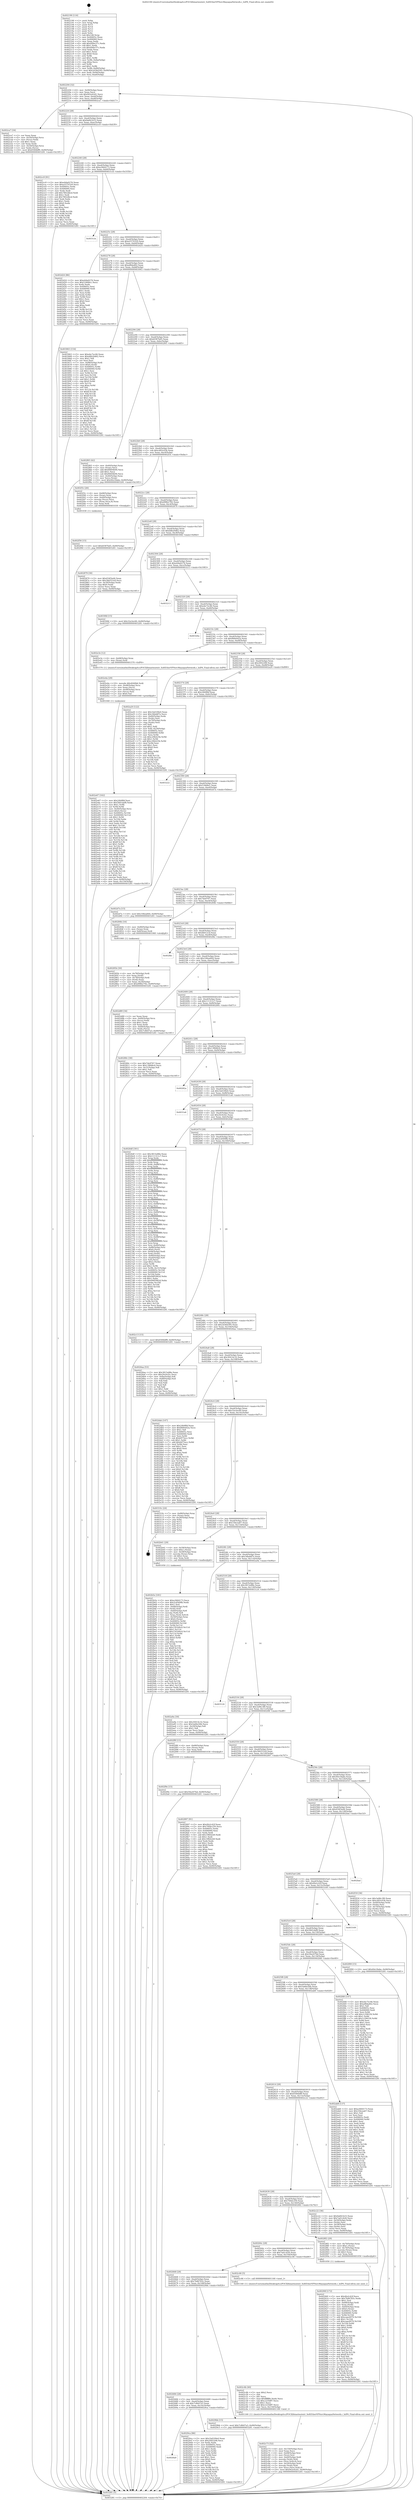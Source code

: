 digraph "0x402190" {
  label = "0x402190 (/mnt/c/Users/mathe/Desktop/tcc/POCII/binaries/extr_SoftEtherVPNsrcMayaquaNetwork.c_IsIP6_Final-ollvm.out::main(0))"
  labelloc = "t"
  node[shape=record]

  Entry [label="",width=0.3,height=0.3,shape=circle,fillcolor=black,style=filled]
  "0x402204" [label="{
     0x402204 [32]\l
     | [instrs]\l
     &nbsp;&nbsp;0x402204 \<+6\>: mov -0x90(%rbp),%eax\l
     &nbsp;&nbsp;0x40220a \<+2\>: mov %eax,%ecx\l
     &nbsp;&nbsp;0x40220c \<+6\>: sub $0x942e42d1,%ecx\l
     &nbsp;&nbsp;0x402212 \<+6\>: mov %eax,-0xa4(%rbp)\l
     &nbsp;&nbsp;0x402218 \<+6\>: mov %ecx,-0xa8(%rbp)\l
     &nbsp;&nbsp;0x40221e \<+6\>: je 0000000000402ca7 \<main+0xb17\>\l
  }"]
  "0x402ca7" [label="{
     0x402ca7 [34]\l
     | [instrs]\l
     &nbsp;&nbsp;0x402ca7 \<+2\>: xor %eax,%eax\l
     &nbsp;&nbsp;0x402ca9 \<+4\>: mov -0x50(%rbp),%rcx\l
     &nbsp;&nbsp;0x402cad \<+2\>: mov (%rcx),%edx\l
     &nbsp;&nbsp;0x402caf \<+3\>: sub $0x1,%eax\l
     &nbsp;&nbsp;0x402cb2 \<+2\>: sub %eax,%edx\l
     &nbsp;&nbsp;0x402cb4 \<+4\>: mov -0x50(%rbp),%rcx\l
     &nbsp;&nbsp;0x402cb8 \<+2\>: mov %edx,(%rcx)\l
     &nbsp;&nbsp;0x402cba \<+10\>: movl $0x6584bff9,-0x90(%rbp)\l
     &nbsp;&nbsp;0x402cc4 \<+5\>: jmp 0000000000403281 \<main+0x10f1\>\l
  }"]
  "0x402224" [label="{
     0x402224 [28]\l
     | [instrs]\l
     &nbsp;&nbsp;0x402224 \<+5\>: jmp 0000000000402229 \<main+0x99\>\l
     &nbsp;&nbsp;0x402229 \<+6\>: mov -0xa4(%rbp),%eax\l
     &nbsp;&nbsp;0x40222f \<+5\>: sub $0x9a841b33,%eax\l
     &nbsp;&nbsp;0x402234 \<+6\>: mov %eax,-0xac(%rbp)\l
     &nbsp;&nbsp;0x40223a \<+6\>: je 0000000000402cc9 \<main+0xb39\>\l
  }"]
  Exit [label="",width=0.3,height=0.3,shape=circle,fillcolor=black,style=filled,peripheries=2]
  "0x402cc9" [label="{
     0x402cc9 [91]\l
     | [instrs]\l
     &nbsp;&nbsp;0x402cc9 \<+5\>: mov $0xe0da0276,%eax\l
     &nbsp;&nbsp;0x402cce \<+5\>: mov $0xa5570329,%ecx\l
     &nbsp;&nbsp;0x402cd3 \<+7\>: mov 0x40605c,%edx\l
     &nbsp;&nbsp;0x402cda \<+7\>: mov 0x406060,%esi\l
     &nbsp;&nbsp;0x402ce1 \<+2\>: mov %edx,%edi\l
     &nbsp;&nbsp;0x402ce3 \<+6\>: add $0x7802dbcd,%edi\l
     &nbsp;&nbsp;0x402ce9 \<+3\>: sub $0x1,%edi\l
     &nbsp;&nbsp;0x402cec \<+6\>: sub $0x7802dbcd,%edi\l
     &nbsp;&nbsp;0x402cf2 \<+3\>: imul %edi,%edx\l
     &nbsp;&nbsp;0x402cf5 \<+3\>: and $0x1,%edx\l
     &nbsp;&nbsp;0x402cf8 \<+3\>: cmp $0x0,%edx\l
     &nbsp;&nbsp;0x402cfb \<+4\>: sete %r8b\l
     &nbsp;&nbsp;0x402cff \<+3\>: cmp $0xa,%esi\l
     &nbsp;&nbsp;0x402d02 \<+4\>: setl %r9b\l
     &nbsp;&nbsp;0x402d06 \<+3\>: mov %r8b,%r10b\l
     &nbsp;&nbsp;0x402d09 \<+3\>: and %r9b,%r10b\l
     &nbsp;&nbsp;0x402d0c \<+3\>: xor %r9b,%r8b\l
     &nbsp;&nbsp;0x402d0f \<+3\>: or %r8b,%r10b\l
     &nbsp;&nbsp;0x402d12 \<+4\>: test $0x1,%r10b\l
     &nbsp;&nbsp;0x402d16 \<+3\>: cmovne %ecx,%eax\l
     &nbsp;&nbsp;0x402d19 \<+6\>: mov %eax,-0x90(%rbp)\l
     &nbsp;&nbsp;0x402d1f \<+5\>: jmp 0000000000403281 \<main+0x10f1\>\l
  }"]
  "0x402240" [label="{
     0x402240 [28]\l
     | [instrs]\l
     &nbsp;&nbsp;0x402240 \<+5\>: jmp 0000000000402245 \<main+0xb5\>\l
     &nbsp;&nbsp;0x402245 \<+6\>: mov -0xa4(%rbp),%eax\l
     &nbsp;&nbsp;0x40224b \<+5\>: sub $0xa3664173,%eax\l
     &nbsp;&nbsp;0x402250 \<+6\>: mov %eax,-0xb0(%rbp)\l
     &nbsp;&nbsp;0x402256 \<+6\>: je 00000000004031cb \<main+0x103b\>\l
  }"]
  "0x402f9e" [label="{
     0x402f9e [15]\l
     | [instrs]\l
     &nbsp;&nbsp;0x402f9e \<+10\>: movl $0x59a207bd,-0x90(%rbp)\l
     &nbsp;&nbsp;0x402fa8 \<+5\>: jmp 0000000000403281 \<main+0x10f1\>\l
  }"]
  "0x4031cb" [label="{
     0x4031cb\l
  }", style=dashed]
  "0x40225c" [label="{
     0x40225c [28]\l
     | [instrs]\l
     &nbsp;&nbsp;0x40225c \<+5\>: jmp 0000000000402261 \<main+0xd1\>\l
     &nbsp;&nbsp;0x402261 \<+6\>: mov -0xa4(%rbp),%eax\l
     &nbsp;&nbsp;0x402267 \<+5\>: sub $0xa5570329,%eax\l
     &nbsp;&nbsp;0x40226c \<+6\>: mov %eax,-0xb4(%rbp)\l
     &nbsp;&nbsp;0x402272 \<+6\>: je 0000000000402d24 \<main+0xb94\>\l
  }"]
  "0x402f56" [label="{
     0x402f56 [15]\l
     | [instrs]\l
     &nbsp;&nbsp;0x402f56 \<+10\>: movl $0xbf387bd5,-0x90(%rbp)\l
     &nbsp;&nbsp;0x402f60 \<+5\>: jmp 0000000000403281 \<main+0x10f1\>\l
  }"]
  "0x402d24" [label="{
     0x402d24 [86]\l
     | [instrs]\l
     &nbsp;&nbsp;0x402d24 \<+5\>: mov $0xe0da0276,%eax\l
     &nbsp;&nbsp;0x402d29 \<+5\>: mov $0x53468e1,%ecx\l
     &nbsp;&nbsp;0x402d2e \<+2\>: xor %edx,%edx\l
     &nbsp;&nbsp;0x402d30 \<+7\>: mov 0x40605c,%esi\l
     &nbsp;&nbsp;0x402d37 \<+7\>: mov 0x406060,%edi\l
     &nbsp;&nbsp;0x402d3e \<+3\>: sub $0x1,%edx\l
     &nbsp;&nbsp;0x402d41 \<+3\>: mov %esi,%r8d\l
     &nbsp;&nbsp;0x402d44 \<+3\>: add %edx,%r8d\l
     &nbsp;&nbsp;0x402d47 \<+4\>: imul %r8d,%esi\l
     &nbsp;&nbsp;0x402d4b \<+3\>: and $0x1,%esi\l
     &nbsp;&nbsp;0x402d4e \<+3\>: cmp $0x0,%esi\l
     &nbsp;&nbsp;0x402d51 \<+4\>: sete %r9b\l
     &nbsp;&nbsp;0x402d55 \<+3\>: cmp $0xa,%edi\l
     &nbsp;&nbsp;0x402d58 \<+4\>: setl %r10b\l
     &nbsp;&nbsp;0x402d5c \<+3\>: mov %r9b,%r11b\l
     &nbsp;&nbsp;0x402d5f \<+3\>: and %r10b,%r11b\l
     &nbsp;&nbsp;0x402d62 \<+3\>: xor %r10b,%r9b\l
     &nbsp;&nbsp;0x402d65 \<+3\>: or %r9b,%r11b\l
     &nbsp;&nbsp;0x402d68 \<+4\>: test $0x1,%r11b\l
     &nbsp;&nbsp;0x402d6c \<+3\>: cmovne %ecx,%eax\l
     &nbsp;&nbsp;0x402d6f \<+6\>: mov %eax,-0x90(%rbp)\l
     &nbsp;&nbsp;0x402d75 \<+5\>: jmp 0000000000403281 \<main+0x10f1\>\l
  }"]
  "0x402278" [label="{
     0x402278 [28]\l
     | [instrs]\l
     &nbsp;&nbsp;0x402278 \<+5\>: jmp 000000000040227d \<main+0xed\>\l
     &nbsp;&nbsp;0x40227d \<+6\>: mov -0xa4(%rbp),%eax\l
     &nbsp;&nbsp;0x402283 \<+5\>: sub $0xaf8da462,%eax\l
     &nbsp;&nbsp;0x402288 \<+6\>: mov %eax,-0xb8(%rbp)\l
     &nbsp;&nbsp;0x40228e \<+6\>: je 0000000000403063 \<main+0xed3\>\l
  }"]
  "0x402e67" [label="{
     0x402e67 [162]\l
     | [instrs]\l
     &nbsp;&nbsp;0x402e67 \<+5\>: mov $0x24b9fbf,%esi\l
     &nbsp;&nbsp;0x402e6c \<+5\>: mov $0x58d1daf8,%edx\l
     &nbsp;&nbsp;0x402e71 \<+3\>: mov $0x1,%r8b\l
     &nbsp;&nbsp;0x402e74 \<+3\>: xor %r9d,%r9d\l
     &nbsp;&nbsp;0x402e77 \<+4\>: mov -0x40(%rbp),%rcx\l
     &nbsp;&nbsp;0x402e7b \<+6\>: movl $0x0,(%rcx)\l
     &nbsp;&nbsp;0x402e81 \<+8\>: mov 0x40605c,%r10d\l
     &nbsp;&nbsp;0x402e89 \<+8\>: mov 0x406060,%r11d\l
     &nbsp;&nbsp;0x402e91 \<+4\>: sub $0x1,%r9d\l
     &nbsp;&nbsp;0x402e95 \<+3\>: mov %r10d,%ebx\l
     &nbsp;&nbsp;0x402e98 \<+3\>: add %r9d,%ebx\l
     &nbsp;&nbsp;0x402e9b \<+4\>: imul %ebx,%r10d\l
     &nbsp;&nbsp;0x402e9f \<+4\>: and $0x1,%r10d\l
     &nbsp;&nbsp;0x402ea3 \<+4\>: cmp $0x0,%r10d\l
     &nbsp;&nbsp;0x402ea7 \<+4\>: sete %r14b\l
     &nbsp;&nbsp;0x402eab \<+4\>: cmp $0xa,%r11d\l
     &nbsp;&nbsp;0x402eaf \<+4\>: setl %r15b\l
     &nbsp;&nbsp;0x402eb3 \<+3\>: mov %r14b,%r12b\l
     &nbsp;&nbsp;0x402eb6 \<+4\>: xor $0xff,%r12b\l
     &nbsp;&nbsp;0x402eba \<+3\>: mov %r15b,%r13b\l
     &nbsp;&nbsp;0x402ebd \<+4\>: xor $0xff,%r13b\l
     &nbsp;&nbsp;0x402ec1 \<+4\>: xor $0x1,%r8b\l
     &nbsp;&nbsp;0x402ec5 \<+3\>: mov %r12b,%cl\l
     &nbsp;&nbsp;0x402ec8 \<+3\>: and $0xff,%cl\l
     &nbsp;&nbsp;0x402ecb \<+3\>: and %r8b,%r14b\l
     &nbsp;&nbsp;0x402ece \<+3\>: mov %r13b,%dil\l
     &nbsp;&nbsp;0x402ed1 \<+4\>: and $0xff,%dil\l
     &nbsp;&nbsp;0x402ed5 \<+3\>: and %r8b,%r15b\l
     &nbsp;&nbsp;0x402ed8 \<+3\>: or %r14b,%cl\l
     &nbsp;&nbsp;0x402edb \<+3\>: or %r15b,%dil\l
     &nbsp;&nbsp;0x402ede \<+3\>: xor %dil,%cl\l
     &nbsp;&nbsp;0x402ee1 \<+3\>: or %r13b,%r12b\l
     &nbsp;&nbsp;0x402ee4 \<+4\>: xor $0xff,%r12b\l
     &nbsp;&nbsp;0x402ee8 \<+4\>: or $0x1,%r8b\l
     &nbsp;&nbsp;0x402eec \<+3\>: and %r8b,%r12b\l
     &nbsp;&nbsp;0x402eef \<+3\>: or %r12b,%cl\l
     &nbsp;&nbsp;0x402ef2 \<+3\>: test $0x1,%cl\l
     &nbsp;&nbsp;0x402ef5 \<+3\>: cmovne %edx,%esi\l
     &nbsp;&nbsp;0x402ef8 \<+6\>: mov %esi,-0x90(%rbp)\l
     &nbsp;&nbsp;0x402efe \<+6\>: mov %eax,-0x154(%rbp)\l
     &nbsp;&nbsp;0x402f04 \<+5\>: jmp 0000000000403281 \<main+0x10f1\>\l
  }"]
  "0x403063" [label="{
     0x403063 [154]\l
     | [instrs]\l
     &nbsp;&nbsp;0x403063 \<+5\>: mov $0xebc7ec46,%eax\l
     &nbsp;&nbsp;0x403068 \<+5\>: mov $0xddb20d62,%ecx\l
     &nbsp;&nbsp;0x40306d \<+2\>: mov $0x1,%dl\l
     &nbsp;&nbsp;0x40306f \<+2\>: xor %esi,%esi\l
     &nbsp;&nbsp;0x403071 \<+7\>: mov -0x88(%rbp),%rdi\l
     &nbsp;&nbsp;0x403078 \<+6\>: movl $0x0,(%rdi)\l
     &nbsp;&nbsp;0x40307e \<+8\>: mov 0x40605c,%r8d\l
     &nbsp;&nbsp;0x403086 \<+8\>: mov 0x406060,%r9d\l
     &nbsp;&nbsp;0x40308e \<+3\>: sub $0x1,%esi\l
     &nbsp;&nbsp;0x403091 \<+3\>: mov %r8d,%r10d\l
     &nbsp;&nbsp;0x403094 \<+3\>: add %esi,%r10d\l
     &nbsp;&nbsp;0x403097 \<+4\>: imul %r10d,%r8d\l
     &nbsp;&nbsp;0x40309b \<+4\>: and $0x1,%r8d\l
     &nbsp;&nbsp;0x40309f \<+4\>: cmp $0x0,%r8d\l
     &nbsp;&nbsp;0x4030a3 \<+4\>: sete %r11b\l
     &nbsp;&nbsp;0x4030a7 \<+4\>: cmp $0xa,%r9d\l
     &nbsp;&nbsp;0x4030ab \<+3\>: setl %bl\l
     &nbsp;&nbsp;0x4030ae \<+3\>: mov %r11b,%r14b\l
     &nbsp;&nbsp;0x4030b1 \<+4\>: xor $0xff,%r14b\l
     &nbsp;&nbsp;0x4030b5 \<+3\>: mov %bl,%r15b\l
     &nbsp;&nbsp;0x4030b8 \<+4\>: xor $0xff,%r15b\l
     &nbsp;&nbsp;0x4030bc \<+3\>: xor $0x1,%dl\l
     &nbsp;&nbsp;0x4030bf \<+3\>: mov %r14b,%r12b\l
     &nbsp;&nbsp;0x4030c2 \<+4\>: and $0xff,%r12b\l
     &nbsp;&nbsp;0x4030c6 \<+3\>: and %dl,%r11b\l
     &nbsp;&nbsp;0x4030c9 \<+3\>: mov %r15b,%r13b\l
     &nbsp;&nbsp;0x4030cc \<+4\>: and $0xff,%r13b\l
     &nbsp;&nbsp;0x4030d0 \<+2\>: and %dl,%bl\l
     &nbsp;&nbsp;0x4030d2 \<+3\>: or %r11b,%r12b\l
     &nbsp;&nbsp;0x4030d5 \<+3\>: or %bl,%r13b\l
     &nbsp;&nbsp;0x4030d8 \<+3\>: xor %r13b,%r12b\l
     &nbsp;&nbsp;0x4030db \<+3\>: or %r15b,%r14b\l
     &nbsp;&nbsp;0x4030de \<+4\>: xor $0xff,%r14b\l
     &nbsp;&nbsp;0x4030e2 \<+3\>: or $0x1,%dl\l
     &nbsp;&nbsp;0x4030e5 \<+3\>: and %dl,%r14b\l
     &nbsp;&nbsp;0x4030e8 \<+3\>: or %r14b,%r12b\l
     &nbsp;&nbsp;0x4030eb \<+4\>: test $0x1,%r12b\l
     &nbsp;&nbsp;0x4030ef \<+3\>: cmovne %ecx,%eax\l
     &nbsp;&nbsp;0x4030f2 \<+6\>: mov %eax,-0x90(%rbp)\l
     &nbsp;&nbsp;0x4030f8 \<+5\>: jmp 0000000000403281 \<main+0x10f1\>\l
  }"]
  "0x402294" [label="{
     0x402294 [28]\l
     | [instrs]\l
     &nbsp;&nbsp;0x402294 \<+5\>: jmp 0000000000402299 \<main+0x109\>\l
     &nbsp;&nbsp;0x402299 \<+6\>: mov -0xa4(%rbp),%eax\l
     &nbsp;&nbsp;0x40229f \<+5\>: sub $0xbf387bd5,%eax\l
     &nbsp;&nbsp;0x4022a4 \<+6\>: mov %eax,-0xbc(%rbp)\l
     &nbsp;&nbsp;0x4022aa \<+6\>: je 0000000000402f65 \<main+0xdd5\>\l
  }"]
  "0x402e4a" [label="{
     0x402e4a [29]\l
     | [instrs]\l
     &nbsp;&nbsp;0x402e4a \<+10\>: movabs $0x4040b6,%rdi\l
     &nbsp;&nbsp;0x402e54 \<+4\>: mov -0x48(%rbp),%rcx\l
     &nbsp;&nbsp;0x402e58 \<+2\>: mov %eax,(%rcx)\l
     &nbsp;&nbsp;0x402e5a \<+4\>: mov -0x48(%rbp),%rcx\l
     &nbsp;&nbsp;0x402e5e \<+2\>: mov (%rcx),%esi\l
     &nbsp;&nbsp;0x402e60 \<+2\>: mov $0x0,%al\l
     &nbsp;&nbsp;0x402e62 \<+5\>: call 0000000000401040 \<printf@plt\>\l
     | [calls]\l
     &nbsp;&nbsp;0x401040 \{1\} (unknown)\l
  }"]
  "0x402f65" [label="{
     0x402f65 [42]\l
     | [instrs]\l
     &nbsp;&nbsp;0x402f65 \<+4\>: mov -0x40(%rbp),%rax\l
     &nbsp;&nbsp;0x402f69 \<+2\>: mov (%rax),%ecx\l
     &nbsp;&nbsp;0x402f6b \<+6\>: add $0xf0604b94,%ecx\l
     &nbsp;&nbsp;0x402f71 \<+3\>: add $0x1,%ecx\l
     &nbsp;&nbsp;0x402f74 \<+6\>: sub $0xf0604b94,%ecx\l
     &nbsp;&nbsp;0x402f7a \<+4\>: mov -0x40(%rbp),%rax\l
     &nbsp;&nbsp;0x402f7e \<+2\>: mov %ecx,(%rax)\l
     &nbsp;&nbsp;0x402f80 \<+10\>: movl $0x40e18abe,-0x90(%rbp)\l
     &nbsp;&nbsp;0x402f8a \<+5\>: jmp 0000000000403281 \<main+0x10f1\>\l
  }"]
  "0x4022b0" [label="{
     0x4022b0 [28]\l
     | [instrs]\l
     &nbsp;&nbsp;0x4022b0 \<+5\>: jmp 00000000004022b5 \<main+0x125\>\l
     &nbsp;&nbsp;0x4022b5 \<+6\>: mov -0xa4(%rbp),%eax\l
     &nbsp;&nbsp;0x4022bb \<+5\>: sub $0xcd05c03b,%eax\l
     &nbsp;&nbsp;0x4022c0 \<+6\>: mov %eax,-0xc0(%rbp)\l
     &nbsp;&nbsp;0x4022c6 \<+6\>: je 0000000000402f3c \<main+0xdac\>\l
  }"]
  "0x402c73" [label="{
     0x402c73 [52]\l
     | [instrs]\l
     &nbsp;&nbsp;0x402c73 \<+6\>: mov -0x150(%rbp),%ecx\l
     &nbsp;&nbsp;0x402c79 \<+3\>: imul %eax,%ecx\l
     &nbsp;&nbsp;0x402c7c \<+4\>: mov -0x68(%rbp),%rsi\l
     &nbsp;&nbsp;0x402c80 \<+3\>: mov (%rsi),%rsi\l
     &nbsp;&nbsp;0x402c83 \<+4\>: mov -0x60(%rbp),%rdi\l
     &nbsp;&nbsp;0x402c87 \<+3\>: movslq (%rdi),%rdi\l
     &nbsp;&nbsp;0x402c8a \<+4\>: mov (%rsi,%rdi,8),%rsi\l
     &nbsp;&nbsp;0x402c8e \<+4\>: mov -0x50(%rbp),%rdi\l
     &nbsp;&nbsp;0x402c92 \<+3\>: movslq (%rdi),%rdi\l
     &nbsp;&nbsp;0x402c95 \<+3\>: mov %ecx,(%rsi,%rdi,4)\l
     &nbsp;&nbsp;0x402c98 \<+10\>: movl $0x942e42d1,-0x90(%rbp)\l
     &nbsp;&nbsp;0x402ca2 \<+5\>: jmp 0000000000403281 \<main+0x10f1\>\l
  }"]
  "0x402f3c" [label="{
     0x402f3c [26]\l
     | [instrs]\l
     &nbsp;&nbsp;0x402f3c \<+4\>: mov -0x68(%rbp),%rax\l
     &nbsp;&nbsp;0x402f40 \<+3\>: mov (%rax),%rax\l
     &nbsp;&nbsp;0x402f43 \<+4\>: mov -0x40(%rbp),%rcx\l
     &nbsp;&nbsp;0x402f47 \<+3\>: movslq (%rcx),%rcx\l
     &nbsp;&nbsp;0x402f4a \<+4\>: mov (%rax,%rcx,8),%rax\l
     &nbsp;&nbsp;0x402f4e \<+3\>: mov %rax,%rdi\l
     &nbsp;&nbsp;0x402f51 \<+5\>: call 0000000000401030 \<free@plt\>\l
     | [calls]\l
     &nbsp;&nbsp;0x401030 \{1\} (unknown)\l
  }"]
  "0x4022cc" [label="{
     0x4022cc [28]\l
     | [instrs]\l
     &nbsp;&nbsp;0x4022cc \<+5\>: jmp 00000000004022d1 \<main+0x141\>\l
     &nbsp;&nbsp;0x4022d1 \<+6\>: mov -0xa4(%rbp),%eax\l
     &nbsp;&nbsp;0x4022d7 \<+5\>: sub $0xd98b2782,%eax\l
     &nbsp;&nbsp;0x4022dc \<+6\>: mov %eax,-0xc4(%rbp)\l
     &nbsp;&nbsp;0x4022e2 \<+6\>: je 0000000000402879 \<main+0x6e9\>\l
  }"]
  "0x402c4b" [label="{
     0x402c4b [40]\l
     | [instrs]\l
     &nbsp;&nbsp;0x402c4b \<+5\>: mov $0x2,%ecx\l
     &nbsp;&nbsp;0x402c50 \<+1\>: cltd\l
     &nbsp;&nbsp;0x402c51 \<+2\>: idiv %ecx\l
     &nbsp;&nbsp;0x402c53 \<+6\>: imul $0xfffffffe,%edx,%ecx\l
     &nbsp;&nbsp;0x402c59 \<+6\>: sub $0xc225bff7,%ecx\l
     &nbsp;&nbsp;0x402c5f \<+3\>: add $0x1,%ecx\l
     &nbsp;&nbsp;0x402c62 \<+6\>: add $0xc225bff7,%ecx\l
     &nbsp;&nbsp;0x402c68 \<+6\>: mov %ecx,-0x150(%rbp)\l
     &nbsp;&nbsp;0x402c6e \<+5\>: call 0000000000401160 \<next_i\>\l
     | [calls]\l
     &nbsp;&nbsp;0x401160 \{1\} (/mnt/c/Users/mathe/Desktop/tcc/POCII/binaries/extr_SoftEtherVPNsrcMayaquaNetwork.c_IsIP6_Final-ollvm.out::next_i)\l
  }"]
  "0x402879" [label="{
     0x402879 [30]\l
     | [instrs]\l
     &nbsp;&nbsp;0x402879 \<+5\>: mov $0x454f3ed4,%eax\l
     &nbsp;&nbsp;0x40287e \<+5\>: mov $0x3bb553c8,%ecx\l
     &nbsp;&nbsp;0x402883 \<+3\>: mov -0x30(%rbp),%edx\l
     &nbsp;&nbsp;0x402886 \<+3\>: cmp $0x0,%edx\l
     &nbsp;&nbsp;0x402889 \<+3\>: cmove %ecx,%eax\l
     &nbsp;&nbsp;0x40288c \<+6\>: mov %eax,-0x90(%rbp)\l
     &nbsp;&nbsp;0x402892 \<+5\>: jmp 0000000000403281 \<main+0x10f1\>\l
  }"]
  "0x4022e8" [label="{
     0x4022e8 [28]\l
     | [instrs]\l
     &nbsp;&nbsp;0x4022e8 \<+5\>: jmp 00000000004022ed \<main+0x15d\>\l
     &nbsp;&nbsp;0x4022ed \<+6\>: mov -0xa4(%rbp),%eax\l
     &nbsp;&nbsp;0x4022f3 \<+5\>: sub $0xddb20d62,%eax\l
     &nbsp;&nbsp;0x4022f8 \<+6\>: mov %eax,-0xc8(%rbp)\l
     &nbsp;&nbsp;0x4022fe \<+6\>: je 00000000004030fd \<main+0xf6d\>\l
  }"]
  "0x402b5e" [label="{
     0x402b5e [181]\l
     | [instrs]\l
     &nbsp;&nbsp;0x402b5e \<+5\>: mov $0xa3664173,%ecx\l
     &nbsp;&nbsp;0x402b63 \<+5\>: mov $0x2cd569fb,%edx\l
     &nbsp;&nbsp;0x402b68 \<+3\>: mov $0x1,%sil\l
     &nbsp;&nbsp;0x402b6b \<+4\>: mov -0x68(%rbp),%rdi\l
     &nbsp;&nbsp;0x402b6f \<+3\>: mov (%rdi),%rdi\l
     &nbsp;&nbsp;0x402b72 \<+4\>: mov -0x60(%rbp),%r8\l
     &nbsp;&nbsp;0x402b76 \<+3\>: movslq (%r8),%r8\l
     &nbsp;&nbsp;0x402b79 \<+4\>: mov %rax,(%rdi,%r8,8)\l
     &nbsp;&nbsp;0x402b7d \<+4\>: mov -0x50(%rbp),%rax\l
     &nbsp;&nbsp;0x402b81 \<+6\>: movl $0x0,(%rax)\l
     &nbsp;&nbsp;0x402b87 \<+8\>: mov 0x40605c,%r9d\l
     &nbsp;&nbsp;0x402b8f \<+8\>: mov 0x406060,%r10d\l
     &nbsp;&nbsp;0x402b97 \<+3\>: mov %r9d,%r11d\l
     &nbsp;&nbsp;0x402b9a \<+7\>: sub $0x1503d4c0,%r11d\l
     &nbsp;&nbsp;0x402ba1 \<+4\>: sub $0x1,%r11d\l
     &nbsp;&nbsp;0x402ba5 \<+7\>: add $0x1503d4c0,%r11d\l
     &nbsp;&nbsp;0x402bac \<+4\>: imul %r11d,%r9d\l
     &nbsp;&nbsp;0x402bb0 \<+4\>: and $0x1,%r9d\l
     &nbsp;&nbsp;0x402bb4 \<+4\>: cmp $0x0,%r9d\l
     &nbsp;&nbsp;0x402bb8 \<+3\>: sete %bl\l
     &nbsp;&nbsp;0x402bbb \<+4\>: cmp $0xa,%r10d\l
     &nbsp;&nbsp;0x402bbf \<+4\>: setl %r14b\l
     &nbsp;&nbsp;0x402bc3 \<+3\>: mov %bl,%r15b\l
     &nbsp;&nbsp;0x402bc6 \<+4\>: xor $0xff,%r15b\l
     &nbsp;&nbsp;0x402bca \<+3\>: mov %r14b,%r12b\l
     &nbsp;&nbsp;0x402bcd \<+4\>: xor $0xff,%r12b\l
     &nbsp;&nbsp;0x402bd1 \<+4\>: xor $0x0,%sil\l
     &nbsp;&nbsp;0x402bd5 \<+3\>: mov %r15b,%r13b\l
     &nbsp;&nbsp;0x402bd8 \<+4\>: and $0x0,%r13b\l
     &nbsp;&nbsp;0x402bdc \<+3\>: and %sil,%bl\l
     &nbsp;&nbsp;0x402bdf \<+3\>: mov %r12b,%al\l
     &nbsp;&nbsp;0x402be2 \<+2\>: and $0x0,%al\l
     &nbsp;&nbsp;0x402be4 \<+3\>: and %sil,%r14b\l
     &nbsp;&nbsp;0x402be7 \<+3\>: or %bl,%r13b\l
     &nbsp;&nbsp;0x402bea \<+3\>: or %r14b,%al\l
     &nbsp;&nbsp;0x402bed \<+3\>: xor %al,%r13b\l
     &nbsp;&nbsp;0x402bf0 \<+3\>: or %r12b,%r15b\l
     &nbsp;&nbsp;0x402bf3 \<+4\>: xor $0xff,%r15b\l
     &nbsp;&nbsp;0x402bf7 \<+4\>: or $0x0,%sil\l
     &nbsp;&nbsp;0x402bfb \<+3\>: and %sil,%r15b\l
     &nbsp;&nbsp;0x402bfe \<+3\>: or %r15b,%r13b\l
     &nbsp;&nbsp;0x402c01 \<+4\>: test $0x1,%r13b\l
     &nbsp;&nbsp;0x402c05 \<+3\>: cmovne %edx,%ecx\l
     &nbsp;&nbsp;0x402c08 \<+6\>: mov %ecx,-0x90(%rbp)\l
     &nbsp;&nbsp;0x402c0e \<+5\>: jmp 0000000000403281 \<main+0x10f1\>\l
  }"]
  "0x4030fd" [label="{
     0x4030fd [15]\l
     | [instrs]\l
     &nbsp;&nbsp;0x4030fd \<+10\>: movl $0x32a3ec60,-0x90(%rbp)\l
     &nbsp;&nbsp;0x403107 \<+5\>: jmp 0000000000403281 \<main+0x10f1\>\l
  }"]
  "0x402304" [label="{
     0x402304 [28]\l
     | [instrs]\l
     &nbsp;&nbsp;0x402304 \<+5\>: jmp 0000000000402309 \<main+0x179\>\l
     &nbsp;&nbsp;0x402309 \<+6\>: mov -0xa4(%rbp),%eax\l
     &nbsp;&nbsp;0x40230f \<+5\>: sub $0xe0da0276,%eax\l
     &nbsp;&nbsp;0x402314 \<+6\>: mov %eax,-0xcc(%rbp)\l
     &nbsp;&nbsp;0x40231a \<+6\>: je 0000000000403213 \<main+0x1083\>\l
  }"]
  "0x4026a0" [label="{
     0x4026a0\l
  }", style=dashed]
  "0x403213" [label="{
     0x403213\l
  }", style=dashed]
  "0x402320" [label="{
     0x402320 [28]\l
     | [instrs]\l
     &nbsp;&nbsp;0x402320 \<+5\>: jmp 0000000000402325 \<main+0x195\>\l
     &nbsp;&nbsp;0x402325 \<+6\>: mov -0xa4(%rbp),%eax\l
     &nbsp;&nbsp;0x40232b \<+5\>: sub $0xebc7ec46,%eax\l
     &nbsp;&nbsp;0x402330 \<+6\>: mov %eax,-0xd0(%rbp)\l
     &nbsp;&nbsp;0x402336 \<+6\>: je 000000000040326a \<main+0x10da\>\l
  }"]
  "0x4029ca" [label="{
     0x4029ca [86]\l
     | [instrs]\l
     &nbsp;&nbsp;0x4029ca \<+5\>: mov $0x1bd109e0,%eax\l
     &nbsp;&nbsp;0x4029cf \<+5\>: mov $0x2002208,%ecx\l
     &nbsp;&nbsp;0x4029d4 \<+2\>: xor %edx,%edx\l
     &nbsp;&nbsp;0x4029d6 \<+7\>: mov 0x40605c,%esi\l
     &nbsp;&nbsp;0x4029dd \<+7\>: mov 0x406060,%edi\l
     &nbsp;&nbsp;0x4029e4 \<+3\>: sub $0x1,%edx\l
     &nbsp;&nbsp;0x4029e7 \<+3\>: mov %esi,%r8d\l
     &nbsp;&nbsp;0x4029ea \<+3\>: add %edx,%r8d\l
     &nbsp;&nbsp;0x4029ed \<+4\>: imul %r8d,%esi\l
     &nbsp;&nbsp;0x4029f1 \<+3\>: and $0x1,%esi\l
     &nbsp;&nbsp;0x4029f4 \<+3\>: cmp $0x0,%esi\l
     &nbsp;&nbsp;0x4029f7 \<+4\>: sete %r9b\l
     &nbsp;&nbsp;0x4029fb \<+3\>: cmp $0xa,%edi\l
     &nbsp;&nbsp;0x4029fe \<+4\>: setl %r10b\l
     &nbsp;&nbsp;0x402a02 \<+3\>: mov %r9b,%r11b\l
     &nbsp;&nbsp;0x402a05 \<+3\>: and %r10b,%r11b\l
     &nbsp;&nbsp;0x402a08 \<+3\>: xor %r10b,%r9b\l
     &nbsp;&nbsp;0x402a0b \<+3\>: or %r9b,%r11b\l
     &nbsp;&nbsp;0x402a0e \<+4\>: test $0x1,%r11b\l
     &nbsp;&nbsp;0x402a12 \<+3\>: cmovne %ecx,%eax\l
     &nbsp;&nbsp;0x402a15 \<+6\>: mov %eax,-0x90(%rbp)\l
     &nbsp;&nbsp;0x402a1b \<+5\>: jmp 0000000000403281 \<main+0x10f1\>\l
  }"]
  "0x40326a" [label="{
     0x40326a\l
  }", style=dashed]
  "0x40233c" [label="{
     0x40233c [28]\l
     | [instrs]\l
     &nbsp;&nbsp;0x40233c \<+5\>: jmp 0000000000402341 \<main+0x1b1\>\l
     &nbsp;&nbsp;0x402341 \<+6\>: mov -0xa4(%rbp),%eax\l
     &nbsp;&nbsp;0x402347 \<+5\>: sub $0xf666442a,%eax\l
     &nbsp;&nbsp;0x40234c \<+6\>: mov %eax,-0xd4(%rbp)\l
     &nbsp;&nbsp;0x402352 \<+6\>: je 0000000000402e3e \<main+0xcae\>\l
  }"]
  "0x402684" [label="{
     0x402684 [28]\l
     | [instrs]\l
     &nbsp;&nbsp;0x402684 \<+5\>: jmp 0000000000402689 \<main+0x4f9\>\l
     &nbsp;&nbsp;0x402689 \<+6\>: mov -0xa4(%rbp),%eax\l
     &nbsp;&nbsp;0x40268f \<+5\>: sub $0x7c8647a3,%eax\l
     &nbsp;&nbsp;0x402694 \<+6\>: mov %eax,-0x14c(%rbp)\l
     &nbsp;&nbsp;0x40269a \<+6\>: je 00000000004029ca \<main+0x83a\>\l
  }"]
  "0x402e3e" [label="{
     0x402e3e [12]\l
     | [instrs]\l
     &nbsp;&nbsp;0x402e3e \<+4\>: mov -0x68(%rbp),%rax\l
     &nbsp;&nbsp;0x402e42 \<+3\>: mov (%rax),%rdi\l
     &nbsp;&nbsp;0x402e45 \<+5\>: call 0000000000401570 \<IsIP6\>\l
     | [calls]\l
     &nbsp;&nbsp;0x401570 \{1\} (/mnt/c/Users/mathe/Desktop/tcc/POCII/binaries/extr_SoftEtherVPNsrcMayaquaNetwork.c_IsIP6_Final-ollvm.out::IsIP6)\l
  }"]
  "0x402358" [label="{
     0x402358 [28]\l
     | [instrs]\l
     &nbsp;&nbsp;0x402358 \<+5\>: jmp 000000000040235d \<main+0x1cd\>\l
     &nbsp;&nbsp;0x40235d \<+6\>: mov -0xa4(%rbp),%eax\l
     &nbsp;&nbsp;0x402363 \<+5\>: sub $0x2002208,%eax\l
     &nbsp;&nbsp;0x402368 \<+6\>: mov %eax,-0xd8(%rbp)\l
     &nbsp;&nbsp;0x40236e \<+6\>: je 0000000000402a20 \<main+0x890\>\l
  }"]
  "0x4029bb" [label="{
     0x4029bb [15]\l
     | [instrs]\l
     &nbsp;&nbsp;0x4029bb \<+10\>: movl $0x7c8647a3,-0x90(%rbp)\l
     &nbsp;&nbsp;0x4029c5 \<+5\>: jmp 0000000000403281 \<main+0x10f1\>\l
  }"]
  "0x402a20" [label="{
     0x402a20 [122]\l
     | [instrs]\l
     &nbsp;&nbsp;0x402a20 \<+5\>: mov $0x1bd109e0,%eax\l
     &nbsp;&nbsp;0x402a25 \<+5\>: mov $0x34bddf7e,%ecx\l
     &nbsp;&nbsp;0x402a2a \<+4\>: mov -0x60(%rbp),%rdx\l
     &nbsp;&nbsp;0x402a2e \<+2\>: mov (%rdx),%esi\l
     &nbsp;&nbsp;0x402a30 \<+4\>: mov -0x70(%rbp),%rdx\l
     &nbsp;&nbsp;0x402a34 \<+2\>: cmp (%rdx),%esi\l
     &nbsp;&nbsp;0x402a36 \<+4\>: setl %dil\l
     &nbsp;&nbsp;0x402a3a \<+4\>: and $0x1,%dil\l
     &nbsp;&nbsp;0x402a3e \<+4\>: mov %dil,-0x29(%rbp)\l
     &nbsp;&nbsp;0x402a42 \<+7\>: mov 0x40605c,%esi\l
     &nbsp;&nbsp;0x402a49 \<+8\>: mov 0x406060,%r8d\l
     &nbsp;&nbsp;0x402a51 \<+3\>: mov %esi,%r9d\l
     &nbsp;&nbsp;0x402a54 \<+7\>: sub $0xc29b425b,%r9d\l
     &nbsp;&nbsp;0x402a5b \<+4\>: sub $0x1,%r9d\l
     &nbsp;&nbsp;0x402a5f \<+7\>: add $0xc29b425b,%r9d\l
     &nbsp;&nbsp;0x402a66 \<+4\>: imul %r9d,%esi\l
     &nbsp;&nbsp;0x402a6a \<+3\>: and $0x1,%esi\l
     &nbsp;&nbsp;0x402a6d \<+3\>: cmp $0x0,%esi\l
     &nbsp;&nbsp;0x402a70 \<+4\>: sete %dil\l
     &nbsp;&nbsp;0x402a74 \<+4\>: cmp $0xa,%r8d\l
     &nbsp;&nbsp;0x402a78 \<+4\>: setl %r10b\l
     &nbsp;&nbsp;0x402a7c \<+3\>: mov %dil,%r11b\l
     &nbsp;&nbsp;0x402a7f \<+3\>: and %r10b,%r11b\l
     &nbsp;&nbsp;0x402a82 \<+3\>: xor %r10b,%dil\l
     &nbsp;&nbsp;0x402a85 \<+3\>: or %dil,%r11b\l
     &nbsp;&nbsp;0x402a88 \<+4\>: test $0x1,%r11b\l
     &nbsp;&nbsp;0x402a8c \<+3\>: cmovne %ecx,%eax\l
     &nbsp;&nbsp;0x402a8f \<+6\>: mov %eax,-0x90(%rbp)\l
     &nbsp;&nbsp;0x402a95 \<+5\>: jmp 0000000000403281 \<main+0x10f1\>\l
  }"]
  "0x402374" [label="{
     0x402374 [28]\l
     | [instrs]\l
     &nbsp;&nbsp;0x402374 \<+5\>: jmp 0000000000402379 \<main+0x1e9\>\l
     &nbsp;&nbsp;0x402379 \<+6\>: mov -0xa4(%rbp),%eax\l
     &nbsp;&nbsp;0x40237f \<+5\>: sub $0x24b9fbf,%eax\l
     &nbsp;&nbsp;0x402384 \<+6\>: mov %eax,-0xdc(%rbp)\l
     &nbsp;&nbsp;0x40238a \<+6\>: je 0000000000403222 \<main+0x1092\>\l
  }"]
  "0x402668" [label="{
     0x402668 [28]\l
     | [instrs]\l
     &nbsp;&nbsp;0x402668 \<+5\>: jmp 000000000040266d \<main+0x4dd\>\l
     &nbsp;&nbsp;0x40266d \<+6\>: mov -0xa4(%rbp),%eax\l
     &nbsp;&nbsp;0x402673 \<+5\>: sub $0x7bd67b5c,%eax\l
     &nbsp;&nbsp;0x402678 \<+6\>: mov %eax,-0x148(%rbp)\l
     &nbsp;&nbsp;0x40267e \<+6\>: je 00000000004029bb \<main+0x82b\>\l
  }"]
  "0x403222" [label="{
     0x403222\l
  }", style=dashed]
  "0x402390" [label="{
     0x402390 [28]\l
     | [instrs]\l
     &nbsp;&nbsp;0x402390 \<+5\>: jmp 0000000000402395 \<main+0x205\>\l
     &nbsp;&nbsp;0x402395 \<+6\>: mov -0xa4(%rbp),%eax\l
     &nbsp;&nbsp;0x40239b \<+5\>: sub $0x53468e1,%eax\l
     &nbsp;&nbsp;0x4023a0 \<+6\>: mov %eax,-0xe0(%rbp)\l
     &nbsp;&nbsp;0x4023a6 \<+6\>: je 0000000000402d7a \<main+0xbea\>\l
  }"]
  "0x402c46" [label="{
     0x402c46 [5]\l
     | [instrs]\l
     &nbsp;&nbsp;0x402c46 \<+5\>: call 0000000000401160 \<next_i\>\l
     | [calls]\l
     &nbsp;&nbsp;0x401160 \{1\} (/mnt/c/Users/mathe/Desktop/tcc/POCII/binaries/extr_SoftEtherVPNsrcMayaquaNetwork.c_IsIP6_Final-ollvm.out::next_i)\l
  }"]
  "0x402d7a" [label="{
     0x402d7a [15]\l
     | [instrs]\l
     &nbsp;&nbsp;0x402d7a \<+10\>: movl $0x106ea664,-0x90(%rbp)\l
     &nbsp;&nbsp;0x402d84 \<+5\>: jmp 0000000000403281 \<main+0x10f1\>\l
  }"]
  "0x4023ac" [label="{
     0x4023ac [28]\l
     | [instrs]\l
     &nbsp;&nbsp;0x4023ac \<+5\>: jmp 00000000004023b1 \<main+0x221\>\l
     &nbsp;&nbsp;0x4023b1 \<+6\>: mov -0xa4(%rbp),%eax\l
     &nbsp;&nbsp;0x4023b7 \<+5\>: sub $0x7de9767,%eax\l
     &nbsp;&nbsp;0x4023bc \<+6\>: mov %eax,-0xe4(%rbp)\l
     &nbsp;&nbsp;0x4023c2 \<+6\>: je 000000000040284b \<main+0x6bb\>\l
  }"]
  "0x40290f" [label="{
     0x40290f [172]\l
     | [instrs]\l
     &nbsp;&nbsp;0x40290f \<+5\>: mov $0x4fa2c42f,%ecx\l
     &nbsp;&nbsp;0x402914 \<+5\>: mov $0x7bd67b5c,%edx\l
     &nbsp;&nbsp;0x402919 \<+3\>: mov $0x1,%sil\l
     &nbsp;&nbsp;0x40291c \<+4\>: mov -0x68(%rbp),%rdi\l
     &nbsp;&nbsp;0x402920 \<+3\>: mov %rax,(%rdi)\l
     &nbsp;&nbsp;0x402923 \<+4\>: mov -0x60(%rbp),%rax\l
     &nbsp;&nbsp;0x402927 \<+6\>: movl $0x0,(%rax)\l
     &nbsp;&nbsp;0x40292d \<+8\>: mov 0x40605c,%r8d\l
     &nbsp;&nbsp;0x402935 \<+8\>: mov 0x406060,%r9d\l
     &nbsp;&nbsp;0x40293d \<+3\>: mov %r8d,%r10d\l
     &nbsp;&nbsp;0x402940 \<+7\>: add $0xcaae4970,%r10d\l
     &nbsp;&nbsp;0x402947 \<+4\>: sub $0x1,%r10d\l
     &nbsp;&nbsp;0x40294b \<+7\>: sub $0xcaae4970,%r10d\l
     &nbsp;&nbsp;0x402952 \<+4\>: imul %r10d,%r8d\l
     &nbsp;&nbsp;0x402956 \<+4\>: and $0x1,%r8d\l
     &nbsp;&nbsp;0x40295a \<+4\>: cmp $0x0,%r8d\l
     &nbsp;&nbsp;0x40295e \<+4\>: sete %r11b\l
     &nbsp;&nbsp;0x402962 \<+4\>: cmp $0xa,%r9d\l
     &nbsp;&nbsp;0x402966 \<+3\>: setl %bl\l
     &nbsp;&nbsp;0x402969 \<+3\>: mov %r11b,%r14b\l
     &nbsp;&nbsp;0x40296c \<+4\>: xor $0xff,%r14b\l
     &nbsp;&nbsp;0x402970 \<+3\>: mov %bl,%r15b\l
     &nbsp;&nbsp;0x402973 \<+4\>: xor $0xff,%r15b\l
     &nbsp;&nbsp;0x402977 \<+4\>: xor $0x1,%sil\l
     &nbsp;&nbsp;0x40297b \<+3\>: mov %r14b,%r12b\l
     &nbsp;&nbsp;0x40297e \<+4\>: and $0xff,%r12b\l
     &nbsp;&nbsp;0x402982 \<+3\>: and %sil,%r11b\l
     &nbsp;&nbsp;0x402985 \<+3\>: mov %r15b,%r13b\l
     &nbsp;&nbsp;0x402988 \<+4\>: and $0xff,%r13b\l
     &nbsp;&nbsp;0x40298c \<+3\>: and %sil,%bl\l
     &nbsp;&nbsp;0x40298f \<+3\>: or %r11b,%r12b\l
     &nbsp;&nbsp;0x402992 \<+3\>: or %bl,%r13b\l
     &nbsp;&nbsp;0x402995 \<+3\>: xor %r13b,%r12b\l
     &nbsp;&nbsp;0x402998 \<+3\>: or %r15b,%r14b\l
     &nbsp;&nbsp;0x40299b \<+4\>: xor $0xff,%r14b\l
     &nbsp;&nbsp;0x40299f \<+4\>: or $0x1,%sil\l
     &nbsp;&nbsp;0x4029a3 \<+3\>: and %sil,%r14b\l
     &nbsp;&nbsp;0x4029a6 \<+3\>: or %r14b,%r12b\l
     &nbsp;&nbsp;0x4029a9 \<+4\>: test $0x1,%r12b\l
     &nbsp;&nbsp;0x4029ad \<+3\>: cmovne %edx,%ecx\l
     &nbsp;&nbsp;0x4029b0 \<+6\>: mov %ecx,-0x90(%rbp)\l
     &nbsp;&nbsp;0x4029b6 \<+5\>: jmp 0000000000403281 \<main+0x10f1\>\l
  }"]
  "0x40284b" [label="{
     0x40284b [16]\l
     | [instrs]\l
     &nbsp;&nbsp;0x40284b \<+4\>: mov -0x80(%rbp),%rax\l
     &nbsp;&nbsp;0x40284f \<+3\>: mov (%rax),%rax\l
     &nbsp;&nbsp;0x402852 \<+4\>: mov 0x8(%rax),%rdi\l
     &nbsp;&nbsp;0x402856 \<+5\>: call 0000000000401060 \<atoi@plt\>\l
     | [calls]\l
     &nbsp;&nbsp;0x401060 \{1\} (unknown)\l
  }"]
  "0x4023c8" [label="{
     0x4023c8 [28]\l
     | [instrs]\l
     &nbsp;&nbsp;0x4023c8 \<+5\>: jmp 00000000004023cd \<main+0x23d\>\l
     &nbsp;&nbsp;0x4023cd \<+6\>: mov -0xa4(%rbp),%eax\l
     &nbsp;&nbsp;0x4023d3 \<+5\>: sub $0xdb012cd,%eax\l
     &nbsp;&nbsp;0x4023d8 \<+6\>: mov %eax,-0xe8(%rbp)\l
     &nbsp;&nbsp;0x4023de \<+6\>: je 0000000000402fbc \<main+0xe2c\>\l
  }"]
  "0x40264c" [label="{
     0x40264c [28]\l
     | [instrs]\l
     &nbsp;&nbsp;0x40264c \<+5\>: jmp 0000000000402651 \<main+0x4c1\>\l
     &nbsp;&nbsp;0x402651 \<+6\>: mov -0xa4(%rbp),%eax\l
     &nbsp;&nbsp;0x402657 \<+5\>: sub $0x7ad1cb26,%eax\l
     &nbsp;&nbsp;0x40265c \<+6\>: mov %eax,-0x144(%rbp)\l
     &nbsp;&nbsp;0x402662 \<+6\>: je 0000000000402c46 \<main+0xab6\>\l
  }"]
  "0x402fbc" [label="{
     0x402fbc\l
  }", style=dashed]
  "0x4023e4" [label="{
     0x4023e4 [28]\l
     | [instrs]\l
     &nbsp;&nbsp;0x4023e4 \<+5\>: jmp 00000000004023e9 \<main+0x259\>\l
     &nbsp;&nbsp;0x4023e9 \<+6\>: mov -0xa4(%rbp),%eax\l
     &nbsp;&nbsp;0x4023ef \<+5\>: sub $0x106ea664,%eax\l
     &nbsp;&nbsp;0x4023f4 \<+6\>: mov %eax,-0xec(%rbp)\l
     &nbsp;&nbsp;0x4023fa \<+6\>: je 0000000000402d89 \<main+0xbf9\>\l
  }"]
  "0x4028f2" [label="{
     0x4028f2 [29]\l
     | [instrs]\l
     &nbsp;&nbsp;0x4028f2 \<+4\>: mov -0x70(%rbp),%rax\l
     &nbsp;&nbsp;0x4028f6 \<+6\>: movl $0x1,(%rax)\l
     &nbsp;&nbsp;0x4028fc \<+4\>: mov -0x70(%rbp),%rax\l
     &nbsp;&nbsp;0x402900 \<+3\>: movslq (%rax),%rax\l
     &nbsp;&nbsp;0x402903 \<+4\>: shl $0x3,%rax\l
     &nbsp;&nbsp;0x402907 \<+3\>: mov %rax,%rdi\l
     &nbsp;&nbsp;0x40290a \<+5\>: call 0000000000401050 \<malloc@plt\>\l
     | [calls]\l
     &nbsp;&nbsp;0x401050 \{1\} (unknown)\l
  }"]
  "0x402d89" [label="{
     0x402d89 [34]\l
     | [instrs]\l
     &nbsp;&nbsp;0x402d89 \<+2\>: xor %eax,%eax\l
     &nbsp;&nbsp;0x402d8b \<+4\>: mov -0x60(%rbp),%rcx\l
     &nbsp;&nbsp;0x402d8f \<+2\>: mov (%rcx),%edx\l
     &nbsp;&nbsp;0x402d91 \<+3\>: sub $0x1,%eax\l
     &nbsp;&nbsp;0x402d94 \<+2\>: sub %eax,%edx\l
     &nbsp;&nbsp;0x402d96 \<+4\>: mov -0x60(%rbp),%rcx\l
     &nbsp;&nbsp;0x402d9a \<+2\>: mov %edx,(%rcx)\l
     &nbsp;&nbsp;0x402d9c \<+10\>: movl $0x7c8647a3,-0x90(%rbp)\l
     &nbsp;&nbsp;0x402da6 \<+5\>: jmp 0000000000403281 \<main+0x10f1\>\l
  }"]
  "0x402400" [label="{
     0x402400 [28]\l
     | [instrs]\l
     &nbsp;&nbsp;0x402400 \<+5\>: jmp 0000000000402405 \<main+0x275\>\l
     &nbsp;&nbsp;0x402405 \<+6\>: mov -0xa4(%rbp),%eax\l
     &nbsp;&nbsp;0x40240b \<+5\>: sub $0x111311c7,%eax\l
     &nbsp;&nbsp;0x402410 \<+6\>: mov %eax,-0xf0(%rbp)\l
     &nbsp;&nbsp;0x402416 \<+6\>: je 000000000040280c \<main+0x67c\>\l
  }"]
  "0x402630" [label="{
     0x402630 [28]\l
     | [instrs]\l
     &nbsp;&nbsp;0x402630 \<+5\>: jmp 0000000000402635 \<main+0x4a5\>\l
     &nbsp;&nbsp;0x402635 \<+6\>: mov -0xa4(%rbp),%eax\l
     &nbsp;&nbsp;0x40263b \<+5\>: sub $0x700dc250,%eax\l
     &nbsp;&nbsp;0x402640 \<+6\>: mov %eax,-0x140(%rbp)\l
     &nbsp;&nbsp;0x402646 \<+6\>: je 00000000004028f2 \<main+0x762\>\l
  }"]
  "0x40280c" [label="{
     0x40280c [30]\l
     | [instrs]\l
     &nbsp;&nbsp;0x40280c \<+5\>: mov $0x7de9767,%eax\l
     &nbsp;&nbsp;0x402811 \<+5\>: mov $0x138fd6c6,%ecx\l
     &nbsp;&nbsp;0x402816 \<+3\>: mov -0x31(%rbp),%dl\l
     &nbsp;&nbsp;0x402819 \<+3\>: test $0x1,%dl\l
     &nbsp;&nbsp;0x40281c \<+3\>: cmovne %ecx,%eax\l
     &nbsp;&nbsp;0x40281f \<+6\>: mov %eax,-0x90(%rbp)\l
     &nbsp;&nbsp;0x402825 \<+5\>: jmp 0000000000403281 \<main+0x10f1\>\l
  }"]
  "0x40241c" [label="{
     0x40241c [28]\l
     | [instrs]\l
     &nbsp;&nbsp;0x40241c \<+5\>: jmp 0000000000402421 \<main+0x291\>\l
     &nbsp;&nbsp;0x402421 \<+6\>: mov -0xa4(%rbp),%eax\l
     &nbsp;&nbsp;0x402427 \<+5\>: sub $0x138fd6c6,%eax\l
     &nbsp;&nbsp;0x40242c \<+6\>: mov %eax,-0xf4(%rbp)\l
     &nbsp;&nbsp;0x402432 \<+6\>: je 000000000040282a \<main+0x69a\>\l
  }"]
  "0x402c22" [label="{
     0x402c22 [36]\l
     | [instrs]\l
     &nbsp;&nbsp;0x402c22 \<+5\>: mov $0x9a841b33,%eax\l
     &nbsp;&nbsp;0x402c27 \<+5\>: mov $0x7ad1cb26,%ecx\l
     &nbsp;&nbsp;0x402c2c \<+4\>: mov -0x50(%rbp),%rdx\l
     &nbsp;&nbsp;0x402c30 \<+2\>: mov (%rdx),%esi\l
     &nbsp;&nbsp;0x402c32 \<+4\>: mov -0x58(%rbp),%rdx\l
     &nbsp;&nbsp;0x402c36 \<+2\>: cmp (%rdx),%esi\l
     &nbsp;&nbsp;0x402c38 \<+3\>: cmovl %ecx,%eax\l
     &nbsp;&nbsp;0x402c3b \<+6\>: mov %eax,-0x90(%rbp)\l
     &nbsp;&nbsp;0x402c41 \<+5\>: jmp 0000000000403281 \<main+0x10f1\>\l
  }"]
  "0x40282a" [label="{
     0x40282a\l
  }", style=dashed]
  "0x402438" [label="{
     0x402438 [28]\l
     | [instrs]\l
     &nbsp;&nbsp;0x402438 \<+5\>: jmp 000000000040243d \<main+0x2ad\>\l
     &nbsp;&nbsp;0x40243d \<+6\>: mov -0xa4(%rbp),%eax\l
     &nbsp;&nbsp;0x402443 \<+5\>: sub $0x1bd109e0,%eax\l
     &nbsp;&nbsp;0x402448 \<+6\>: mov %eax,-0xf8(%rbp)\l
     &nbsp;&nbsp;0x40244e \<+6\>: je 00000000004031a6 \<main+0x1016\>\l
  }"]
  "0x402614" [label="{
     0x402614 [28]\l
     | [instrs]\l
     &nbsp;&nbsp;0x402614 \<+5\>: jmp 0000000000402619 \<main+0x489\>\l
     &nbsp;&nbsp;0x402619 \<+6\>: mov -0xa4(%rbp),%eax\l
     &nbsp;&nbsp;0x40261f \<+5\>: sub $0x6584bff9,%eax\l
     &nbsp;&nbsp;0x402624 \<+6\>: mov %eax,-0x13c(%rbp)\l
     &nbsp;&nbsp;0x40262a \<+6\>: je 0000000000402c22 \<main+0xa92\>\l
  }"]
  "0x4031a6" [label="{
     0x4031a6\l
  }", style=dashed]
  "0x402454" [label="{
     0x402454 [28]\l
     | [instrs]\l
     &nbsp;&nbsp;0x402454 \<+5\>: jmp 0000000000402459 \<main+0x2c9\>\l
     &nbsp;&nbsp;0x402459 \<+6\>: mov -0xa4(%rbp),%eax\l
     &nbsp;&nbsp;0x40245f \<+5\>: sub $0x20c0cf2c,%eax\l
     &nbsp;&nbsp;0x402464 \<+6\>: mov %eax,-0xfc(%rbp)\l
     &nbsp;&nbsp;0x40246a \<+6\>: je 00000000004026df \<main+0x54f\>\l
  }"]
  "0x402ab8" [label="{
     0x402ab8 [137]\l
     | [instrs]\l
     &nbsp;&nbsp;0x402ab8 \<+5\>: mov $0xa3664173,%eax\l
     &nbsp;&nbsp;0x402abd \<+5\>: mov $0x33bcea67,%ecx\l
     &nbsp;&nbsp;0x402ac2 \<+2\>: mov $0x1,%dl\l
     &nbsp;&nbsp;0x402ac4 \<+2\>: xor %esi,%esi\l
     &nbsp;&nbsp;0x402ac6 \<+7\>: mov 0x40605c,%edi\l
     &nbsp;&nbsp;0x402acd \<+8\>: mov 0x406060,%r8d\l
     &nbsp;&nbsp;0x402ad5 \<+3\>: sub $0x1,%esi\l
     &nbsp;&nbsp;0x402ad8 \<+3\>: mov %edi,%r9d\l
     &nbsp;&nbsp;0x402adb \<+3\>: add %esi,%r9d\l
     &nbsp;&nbsp;0x402ade \<+4\>: imul %r9d,%edi\l
     &nbsp;&nbsp;0x402ae2 \<+3\>: and $0x1,%edi\l
     &nbsp;&nbsp;0x402ae5 \<+3\>: cmp $0x0,%edi\l
     &nbsp;&nbsp;0x402ae8 \<+4\>: sete %r10b\l
     &nbsp;&nbsp;0x402aec \<+4\>: cmp $0xa,%r8d\l
     &nbsp;&nbsp;0x402af0 \<+4\>: setl %r11b\l
     &nbsp;&nbsp;0x402af4 \<+3\>: mov %r10b,%bl\l
     &nbsp;&nbsp;0x402af7 \<+3\>: xor $0xff,%bl\l
     &nbsp;&nbsp;0x402afa \<+3\>: mov %r11b,%r14b\l
     &nbsp;&nbsp;0x402afd \<+4\>: xor $0xff,%r14b\l
     &nbsp;&nbsp;0x402b01 \<+3\>: xor $0x0,%dl\l
     &nbsp;&nbsp;0x402b04 \<+3\>: mov %bl,%r15b\l
     &nbsp;&nbsp;0x402b07 \<+4\>: and $0x0,%r15b\l
     &nbsp;&nbsp;0x402b0b \<+3\>: and %dl,%r10b\l
     &nbsp;&nbsp;0x402b0e \<+3\>: mov %r14b,%r12b\l
     &nbsp;&nbsp;0x402b11 \<+4\>: and $0x0,%r12b\l
     &nbsp;&nbsp;0x402b15 \<+3\>: and %dl,%r11b\l
     &nbsp;&nbsp;0x402b18 \<+3\>: or %r10b,%r15b\l
     &nbsp;&nbsp;0x402b1b \<+3\>: or %r11b,%r12b\l
     &nbsp;&nbsp;0x402b1e \<+3\>: xor %r12b,%r15b\l
     &nbsp;&nbsp;0x402b21 \<+3\>: or %r14b,%bl\l
     &nbsp;&nbsp;0x402b24 \<+3\>: xor $0xff,%bl\l
     &nbsp;&nbsp;0x402b27 \<+3\>: or $0x0,%dl\l
     &nbsp;&nbsp;0x402b2a \<+2\>: and %dl,%bl\l
     &nbsp;&nbsp;0x402b2c \<+3\>: or %bl,%r15b\l
     &nbsp;&nbsp;0x402b2f \<+4\>: test $0x1,%r15b\l
     &nbsp;&nbsp;0x402b33 \<+3\>: cmovne %ecx,%eax\l
     &nbsp;&nbsp;0x402b36 \<+6\>: mov %eax,-0x90(%rbp)\l
     &nbsp;&nbsp;0x402b3c \<+5\>: jmp 0000000000403281 \<main+0x10f1\>\l
  }"]
  "0x4026df" [label="{
     0x4026df [301]\l
     | [instrs]\l
     &nbsp;&nbsp;0x4026df \<+5\>: mov $0x3815e88e,%eax\l
     &nbsp;&nbsp;0x4026e4 \<+5\>: mov $0x111311c7,%ecx\l
     &nbsp;&nbsp;0x4026e9 \<+3\>: mov %rsp,%rdx\l
     &nbsp;&nbsp;0x4026ec \<+4\>: add $0xfffffffffffffff0,%rdx\l
     &nbsp;&nbsp;0x4026f0 \<+3\>: mov %rdx,%rsp\l
     &nbsp;&nbsp;0x4026f3 \<+7\>: mov %rdx,-0x88(%rbp)\l
     &nbsp;&nbsp;0x4026fa \<+3\>: mov %rsp,%rdx\l
     &nbsp;&nbsp;0x4026fd \<+4\>: add $0xfffffffffffffff0,%rdx\l
     &nbsp;&nbsp;0x402701 \<+3\>: mov %rdx,%rsp\l
     &nbsp;&nbsp;0x402704 \<+3\>: mov %rsp,%rsi\l
     &nbsp;&nbsp;0x402707 \<+4\>: add $0xfffffffffffffff0,%rsi\l
     &nbsp;&nbsp;0x40270b \<+3\>: mov %rsi,%rsp\l
     &nbsp;&nbsp;0x40270e \<+4\>: mov %rsi,-0x80(%rbp)\l
     &nbsp;&nbsp;0x402712 \<+3\>: mov %rsp,%rsi\l
     &nbsp;&nbsp;0x402715 \<+4\>: add $0xfffffffffffffff0,%rsi\l
     &nbsp;&nbsp;0x402719 \<+3\>: mov %rsi,%rsp\l
     &nbsp;&nbsp;0x40271c \<+4\>: mov %rsi,-0x78(%rbp)\l
     &nbsp;&nbsp;0x402720 \<+3\>: mov %rsp,%rsi\l
     &nbsp;&nbsp;0x402723 \<+4\>: add $0xfffffffffffffff0,%rsi\l
     &nbsp;&nbsp;0x402727 \<+3\>: mov %rsi,%rsp\l
     &nbsp;&nbsp;0x40272a \<+4\>: mov %rsi,-0x70(%rbp)\l
     &nbsp;&nbsp;0x40272e \<+3\>: mov %rsp,%rsi\l
     &nbsp;&nbsp;0x402731 \<+4\>: add $0xfffffffffffffff0,%rsi\l
     &nbsp;&nbsp;0x402735 \<+3\>: mov %rsi,%rsp\l
     &nbsp;&nbsp;0x402738 \<+4\>: mov %rsi,-0x68(%rbp)\l
     &nbsp;&nbsp;0x40273c \<+3\>: mov %rsp,%rsi\l
     &nbsp;&nbsp;0x40273f \<+4\>: add $0xfffffffffffffff0,%rsi\l
     &nbsp;&nbsp;0x402743 \<+3\>: mov %rsi,%rsp\l
     &nbsp;&nbsp;0x402746 \<+4\>: mov %rsi,-0x60(%rbp)\l
     &nbsp;&nbsp;0x40274a \<+3\>: mov %rsp,%rsi\l
     &nbsp;&nbsp;0x40274d \<+4\>: add $0xfffffffffffffff0,%rsi\l
     &nbsp;&nbsp;0x402751 \<+3\>: mov %rsi,%rsp\l
     &nbsp;&nbsp;0x402754 \<+4\>: mov %rsi,-0x58(%rbp)\l
     &nbsp;&nbsp;0x402758 \<+3\>: mov %rsp,%rsi\l
     &nbsp;&nbsp;0x40275b \<+4\>: add $0xfffffffffffffff0,%rsi\l
     &nbsp;&nbsp;0x40275f \<+3\>: mov %rsi,%rsp\l
     &nbsp;&nbsp;0x402762 \<+4\>: mov %rsi,-0x50(%rbp)\l
     &nbsp;&nbsp;0x402766 \<+3\>: mov %rsp,%rsi\l
     &nbsp;&nbsp;0x402769 \<+4\>: add $0xfffffffffffffff0,%rsi\l
     &nbsp;&nbsp;0x40276d \<+3\>: mov %rsi,%rsp\l
     &nbsp;&nbsp;0x402770 \<+4\>: mov %rsi,-0x48(%rbp)\l
     &nbsp;&nbsp;0x402774 \<+3\>: mov %rsp,%rsi\l
     &nbsp;&nbsp;0x402777 \<+4\>: add $0xfffffffffffffff0,%rsi\l
     &nbsp;&nbsp;0x40277b \<+3\>: mov %rsi,%rsp\l
     &nbsp;&nbsp;0x40277e \<+4\>: mov %rsi,-0x40(%rbp)\l
     &nbsp;&nbsp;0x402782 \<+7\>: mov -0x88(%rbp),%rsi\l
     &nbsp;&nbsp;0x402789 \<+6\>: movl $0x0,(%rsi)\l
     &nbsp;&nbsp;0x40278f \<+6\>: mov -0x94(%rbp),%edi\l
     &nbsp;&nbsp;0x402795 \<+2\>: mov %edi,(%rdx)\l
     &nbsp;&nbsp;0x402797 \<+4\>: mov -0x80(%rbp),%rsi\l
     &nbsp;&nbsp;0x40279b \<+7\>: mov -0xa0(%rbp),%r8\l
     &nbsp;&nbsp;0x4027a2 \<+3\>: mov %r8,(%rsi)\l
     &nbsp;&nbsp;0x4027a5 \<+3\>: cmpl $0x2,(%rdx)\l
     &nbsp;&nbsp;0x4027a8 \<+4\>: setne %r9b\l
     &nbsp;&nbsp;0x4027ac \<+4\>: and $0x1,%r9b\l
     &nbsp;&nbsp;0x4027b0 \<+4\>: mov %r9b,-0x31(%rbp)\l
     &nbsp;&nbsp;0x4027b4 \<+8\>: mov 0x40605c,%r10d\l
     &nbsp;&nbsp;0x4027bc \<+8\>: mov 0x406060,%r11d\l
     &nbsp;&nbsp;0x4027c4 \<+3\>: mov %r10d,%ebx\l
     &nbsp;&nbsp;0x4027c7 \<+6\>: add $0x9485962d,%ebx\l
     &nbsp;&nbsp;0x4027cd \<+3\>: sub $0x1,%ebx\l
     &nbsp;&nbsp;0x4027d0 \<+6\>: sub $0x9485962d,%ebx\l
     &nbsp;&nbsp;0x4027d6 \<+4\>: imul %ebx,%r10d\l
     &nbsp;&nbsp;0x4027da \<+4\>: and $0x1,%r10d\l
     &nbsp;&nbsp;0x4027de \<+4\>: cmp $0x0,%r10d\l
     &nbsp;&nbsp;0x4027e2 \<+4\>: sete %r9b\l
     &nbsp;&nbsp;0x4027e6 \<+4\>: cmp $0xa,%r11d\l
     &nbsp;&nbsp;0x4027ea \<+4\>: setl %r14b\l
     &nbsp;&nbsp;0x4027ee \<+3\>: mov %r9b,%r15b\l
     &nbsp;&nbsp;0x4027f1 \<+3\>: and %r14b,%r15b\l
     &nbsp;&nbsp;0x4027f4 \<+3\>: xor %r14b,%r9b\l
     &nbsp;&nbsp;0x4027f7 \<+3\>: or %r9b,%r15b\l
     &nbsp;&nbsp;0x4027fa \<+4\>: test $0x1,%r15b\l
     &nbsp;&nbsp;0x4027fe \<+3\>: cmovne %ecx,%eax\l
     &nbsp;&nbsp;0x402801 \<+6\>: mov %eax,-0x90(%rbp)\l
     &nbsp;&nbsp;0x402807 \<+5\>: jmp 0000000000403281 \<main+0x10f1\>\l
  }"]
  "0x402470" [label="{
     0x402470 [28]\l
     | [instrs]\l
     &nbsp;&nbsp;0x402470 \<+5\>: jmp 0000000000402475 \<main+0x2e5\>\l
     &nbsp;&nbsp;0x402475 \<+6\>: mov -0xa4(%rbp),%eax\l
     &nbsp;&nbsp;0x40247b \<+5\>: sub $0x2cd569fb,%eax\l
     &nbsp;&nbsp;0x402480 \<+6\>: mov %eax,-0x100(%rbp)\l
     &nbsp;&nbsp;0x402486 \<+6\>: je 0000000000402c13 \<main+0xa83\>\l
  }"]
  "0x4025f8" [label="{
     0x4025f8 [28]\l
     | [instrs]\l
     &nbsp;&nbsp;0x4025f8 \<+5\>: jmp 00000000004025fd \<main+0x46d\>\l
     &nbsp;&nbsp;0x4025fd \<+6\>: mov -0xa4(%rbp),%eax\l
     &nbsp;&nbsp;0x402603 \<+5\>: sub $0x5a66e56b,%eax\l
     &nbsp;&nbsp;0x402608 \<+6\>: mov %eax,-0x138(%rbp)\l
     &nbsp;&nbsp;0x40260e \<+6\>: je 0000000000402ab8 \<main+0x928\>\l
  }"]
  "0x402c13" [label="{
     0x402c13 [15]\l
     | [instrs]\l
     &nbsp;&nbsp;0x402c13 \<+10\>: movl $0x6584bff9,-0x90(%rbp)\l
     &nbsp;&nbsp;0x402c1d \<+5\>: jmp 0000000000403281 \<main+0x10f1\>\l
  }"]
  "0x40248c" [label="{
     0x40248c [28]\l
     | [instrs]\l
     &nbsp;&nbsp;0x40248c \<+5\>: jmp 0000000000402491 \<main+0x301\>\l
     &nbsp;&nbsp;0x402491 \<+6\>: mov -0xa4(%rbp),%eax\l
     &nbsp;&nbsp;0x402497 \<+5\>: sub $0x2d36d395,%eax\l
     &nbsp;&nbsp;0x40249c \<+6\>: mov %eax,-0x104(%rbp)\l
     &nbsp;&nbsp;0x4024a2 \<+6\>: je 00000000004026aa \<main+0x51a\>\l
  }"]
  "0x402fd0" [label="{
     0x402fd0 [147]\l
     | [instrs]\l
     &nbsp;&nbsp;0x402fd0 \<+5\>: mov $0xebc7ec46,%eax\l
     &nbsp;&nbsp;0x402fd5 \<+5\>: mov $0xaf8da462,%ecx\l
     &nbsp;&nbsp;0x402fda \<+2\>: mov $0x1,%dl\l
     &nbsp;&nbsp;0x402fdc \<+7\>: mov 0x40605c,%esi\l
     &nbsp;&nbsp;0x402fe3 \<+7\>: mov 0x406060,%edi\l
     &nbsp;&nbsp;0x402fea \<+3\>: mov %esi,%r8d\l
     &nbsp;&nbsp;0x402fed \<+7\>: add $0x1c5961f4,%r8d\l
     &nbsp;&nbsp;0x402ff4 \<+4\>: sub $0x1,%r8d\l
     &nbsp;&nbsp;0x402ff8 \<+7\>: sub $0x1c5961f4,%r8d\l
     &nbsp;&nbsp;0x402fff \<+4\>: imul %r8d,%esi\l
     &nbsp;&nbsp;0x403003 \<+3\>: and $0x1,%esi\l
     &nbsp;&nbsp;0x403006 \<+3\>: cmp $0x0,%esi\l
     &nbsp;&nbsp;0x403009 \<+4\>: sete %r9b\l
     &nbsp;&nbsp;0x40300d \<+3\>: cmp $0xa,%edi\l
     &nbsp;&nbsp;0x403010 \<+4\>: setl %r10b\l
     &nbsp;&nbsp;0x403014 \<+3\>: mov %r9b,%r11b\l
     &nbsp;&nbsp;0x403017 \<+4\>: xor $0xff,%r11b\l
     &nbsp;&nbsp;0x40301b \<+3\>: mov %r10b,%bl\l
     &nbsp;&nbsp;0x40301e \<+3\>: xor $0xff,%bl\l
     &nbsp;&nbsp;0x403021 \<+3\>: xor $0x0,%dl\l
     &nbsp;&nbsp;0x403024 \<+3\>: mov %r11b,%r14b\l
     &nbsp;&nbsp;0x403027 \<+4\>: and $0x0,%r14b\l
     &nbsp;&nbsp;0x40302b \<+3\>: and %dl,%r9b\l
     &nbsp;&nbsp;0x40302e \<+3\>: mov %bl,%r15b\l
     &nbsp;&nbsp;0x403031 \<+4\>: and $0x0,%r15b\l
     &nbsp;&nbsp;0x403035 \<+3\>: and %dl,%r10b\l
     &nbsp;&nbsp;0x403038 \<+3\>: or %r9b,%r14b\l
     &nbsp;&nbsp;0x40303b \<+3\>: or %r10b,%r15b\l
     &nbsp;&nbsp;0x40303e \<+3\>: xor %r15b,%r14b\l
     &nbsp;&nbsp;0x403041 \<+3\>: or %bl,%r11b\l
     &nbsp;&nbsp;0x403044 \<+4\>: xor $0xff,%r11b\l
     &nbsp;&nbsp;0x403048 \<+3\>: or $0x0,%dl\l
     &nbsp;&nbsp;0x40304b \<+3\>: and %dl,%r11b\l
     &nbsp;&nbsp;0x40304e \<+3\>: or %r11b,%r14b\l
     &nbsp;&nbsp;0x403051 \<+4\>: test $0x1,%r14b\l
     &nbsp;&nbsp;0x403055 \<+3\>: cmovne %ecx,%eax\l
     &nbsp;&nbsp;0x403058 \<+6\>: mov %eax,-0x90(%rbp)\l
     &nbsp;&nbsp;0x40305e \<+5\>: jmp 0000000000403281 \<main+0x10f1\>\l
  }"]
  "0x4026aa" [label="{
     0x4026aa [53]\l
     | [instrs]\l
     &nbsp;&nbsp;0x4026aa \<+5\>: mov $0x3815e88e,%eax\l
     &nbsp;&nbsp;0x4026af \<+5\>: mov $0x20c0cf2c,%ecx\l
     &nbsp;&nbsp;0x4026b4 \<+6\>: mov -0x8a(%rbp),%dl\l
     &nbsp;&nbsp;0x4026ba \<+7\>: mov -0x89(%rbp),%sil\l
     &nbsp;&nbsp;0x4026c1 \<+3\>: mov %dl,%dil\l
     &nbsp;&nbsp;0x4026c4 \<+3\>: and %sil,%dil\l
     &nbsp;&nbsp;0x4026c7 \<+3\>: xor %sil,%dl\l
     &nbsp;&nbsp;0x4026ca \<+3\>: or %dl,%dil\l
     &nbsp;&nbsp;0x4026cd \<+4\>: test $0x1,%dil\l
     &nbsp;&nbsp;0x4026d1 \<+3\>: cmovne %ecx,%eax\l
     &nbsp;&nbsp;0x4026d4 \<+6\>: mov %eax,-0x90(%rbp)\l
     &nbsp;&nbsp;0x4026da \<+5\>: jmp 0000000000403281 \<main+0x10f1\>\l
  }"]
  "0x4024a8" [label="{
     0x4024a8 [28]\l
     | [instrs]\l
     &nbsp;&nbsp;0x4024a8 \<+5\>: jmp 00000000004024ad \<main+0x31d\>\l
     &nbsp;&nbsp;0x4024ad \<+6\>: mov -0xa4(%rbp),%eax\l
     &nbsp;&nbsp;0x4024b3 \<+5\>: sub $0x30414c32,%eax\l
     &nbsp;&nbsp;0x4024b8 \<+6\>: mov %eax,-0x108(%rbp)\l
     &nbsp;&nbsp;0x4024be \<+6\>: je 0000000000402dab \<main+0xc1b\>\l
  }"]
  "0x403281" [label="{
     0x403281 [5]\l
     | [instrs]\l
     &nbsp;&nbsp;0x403281 \<+5\>: jmp 0000000000402204 \<main+0x74\>\l
  }"]
  "0x402190" [label="{
     0x402190 [116]\l
     | [instrs]\l
     &nbsp;&nbsp;0x402190 \<+1\>: push %rbp\l
     &nbsp;&nbsp;0x402191 \<+3\>: mov %rsp,%rbp\l
     &nbsp;&nbsp;0x402194 \<+2\>: push %r15\l
     &nbsp;&nbsp;0x402196 \<+2\>: push %r14\l
     &nbsp;&nbsp;0x402198 \<+2\>: push %r13\l
     &nbsp;&nbsp;0x40219a \<+2\>: push %r12\l
     &nbsp;&nbsp;0x40219c \<+1\>: push %rbx\l
     &nbsp;&nbsp;0x40219d \<+7\>: sub $0x148,%rsp\l
     &nbsp;&nbsp;0x4021a4 \<+7\>: mov 0x40605c,%eax\l
     &nbsp;&nbsp;0x4021ab \<+7\>: mov 0x406060,%ecx\l
     &nbsp;&nbsp;0x4021b2 \<+2\>: mov %eax,%edx\l
     &nbsp;&nbsp;0x4021b4 \<+6\>: add $0x4f4bc57c,%edx\l
     &nbsp;&nbsp;0x4021ba \<+3\>: sub $0x1,%edx\l
     &nbsp;&nbsp;0x4021bd \<+6\>: sub $0x4f4bc57c,%edx\l
     &nbsp;&nbsp;0x4021c3 \<+3\>: imul %edx,%eax\l
     &nbsp;&nbsp;0x4021c6 \<+3\>: and $0x1,%eax\l
     &nbsp;&nbsp;0x4021c9 \<+3\>: cmp $0x0,%eax\l
     &nbsp;&nbsp;0x4021cc \<+4\>: sete %r8b\l
     &nbsp;&nbsp;0x4021d0 \<+4\>: and $0x1,%r8b\l
     &nbsp;&nbsp;0x4021d4 \<+7\>: mov %r8b,-0x8a(%rbp)\l
     &nbsp;&nbsp;0x4021db \<+3\>: cmp $0xa,%ecx\l
     &nbsp;&nbsp;0x4021de \<+4\>: setl %r8b\l
     &nbsp;&nbsp;0x4021e2 \<+4\>: and $0x1,%r8b\l
     &nbsp;&nbsp;0x4021e6 \<+7\>: mov %r8b,-0x89(%rbp)\l
     &nbsp;&nbsp;0x4021ed \<+10\>: movl $0x2d36d395,-0x90(%rbp)\l
     &nbsp;&nbsp;0x4021f7 \<+6\>: mov %edi,-0x94(%rbp)\l
     &nbsp;&nbsp;0x4021fd \<+7\>: mov %rsi,-0xa0(%rbp)\l
  }"]
  "0x4025dc" [label="{
     0x4025dc [28]\l
     | [instrs]\l
     &nbsp;&nbsp;0x4025dc \<+5\>: jmp 00000000004025e1 \<main+0x451\>\l
     &nbsp;&nbsp;0x4025e1 \<+6\>: mov -0xa4(%rbp),%eax\l
     &nbsp;&nbsp;0x4025e7 \<+5\>: sub $0x59a207bd,%eax\l
     &nbsp;&nbsp;0x4025ec \<+6\>: mov %eax,-0x134(%rbp)\l
     &nbsp;&nbsp;0x4025f2 \<+6\>: je 0000000000402fd0 \<main+0xe40\>\l
  }"]
  "0x40285b" [label="{
     0x40285b [30]\l
     | [instrs]\l
     &nbsp;&nbsp;0x40285b \<+4\>: mov -0x78(%rbp),%rdi\l
     &nbsp;&nbsp;0x40285f \<+2\>: mov %eax,(%rdi)\l
     &nbsp;&nbsp;0x402861 \<+4\>: mov -0x78(%rbp),%rdi\l
     &nbsp;&nbsp;0x402865 \<+2\>: mov (%rdi),%eax\l
     &nbsp;&nbsp;0x402867 \<+3\>: mov %eax,-0x30(%rbp)\l
     &nbsp;&nbsp;0x40286a \<+10\>: movl $0xd98b2782,-0x90(%rbp)\l
     &nbsp;&nbsp;0x402874 \<+5\>: jmp 0000000000403281 \<main+0x10f1\>\l
  }"]
  "0x402f09" [label="{
     0x402f09 [15]\l
     | [instrs]\l
     &nbsp;&nbsp;0x402f09 \<+10\>: movl $0x40e18abe,-0x90(%rbp)\l
     &nbsp;&nbsp;0x402f13 \<+5\>: jmp 0000000000403281 \<main+0x10f1\>\l
  }"]
  "0x402dab" [label="{
     0x402dab [147]\l
     | [instrs]\l
     &nbsp;&nbsp;0x402dab \<+5\>: mov $0x24b9fbf,%eax\l
     &nbsp;&nbsp;0x402db0 \<+5\>: mov $0xf666442a,%ecx\l
     &nbsp;&nbsp;0x402db5 \<+2\>: mov $0x1,%dl\l
     &nbsp;&nbsp;0x402db7 \<+7\>: mov 0x40605c,%esi\l
     &nbsp;&nbsp;0x402dbe \<+7\>: mov 0x406060,%edi\l
     &nbsp;&nbsp;0x402dc5 \<+3\>: mov %esi,%r8d\l
     &nbsp;&nbsp;0x402dc8 \<+7\>: sub $0xb975ecc,%r8d\l
     &nbsp;&nbsp;0x402dcf \<+4\>: sub $0x1,%r8d\l
     &nbsp;&nbsp;0x402dd3 \<+7\>: add $0xb975ecc,%r8d\l
     &nbsp;&nbsp;0x402dda \<+4\>: imul %r8d,%esi\l
     &nbsp;&nbsp;0x402dde \<+3\>: and $0x1,%esi\l
     &nbsp;&nbsp;0x402de1 \<+3\>: cmp $0x0,%esi\l
     &nbsp;&nbsp;0x402de4 \<+4\>: sete %r9b\l
     &nbsp;&nbsp;0x402de8 \<+3\>: cmp $0xa,%edi\l
     &nbsp;&nbsp;0x402deb \<+4\>: setl %r10b\l
     &nbsp;&nbsp;0x402def \<+3\>: mov %r9b,%r11b\l
     &nbsp;&nbsp;0x402df2 \<+4\>: xor $0xff,%r11b\l
     &nbsp;&nbsp;0x402df6 \<+3\>: mov %r10b,%bl\l
     &nbsp;&nbsp;0x402df9 \<+3\>: xor $0xff,%bl\l
     &nbsp;&nbsp;0x402dfc \<+3\>: xor $0x0,%dl\l
     &nbsp;&nbsp;0x402dff \<+3\>: mov %r11b,%r14b\l
     &nbsp;&nbsp;0x402e02 \<+4\>: and $0x0,%r14b\l
     &nbsp;&nbsp;0x402e06 \<+3\>: and %dl,%r9b\l
     &nbsp;&nbsp;0x402e09 \<+3\>: mov %bl,%r15b\l
     &nbsp;&nbsp;0x402e0c \<+4\>: and $0x0,%r15b\l
     &nbsp;&nbsp;0x402e10 \<+3\>: and %dl,%r10b\l
     &nbsp;&nbsp;0x402e13 \<+3\>: or %r9b,%r14b\l
     &nbsp;&nbsp;0x402e16 \<+3\>: or %r10b,%r15b\l
     &nbsp;&nbsp;0x402e19 \<+3\>: xor %r15b,%r14b\l
     &nbsp;&nbsp;0x402e1c \<+3\>: or %bl,%r11b\l
     &nbsp;&nbsp;0x402e1f \<+4\>: xor $0xff,%r11b\l
     &nbsp;&nbsp;0x402e23 \<+3\>: or $0x0,%dl\l
     &nbsp;&nbsp;0x402e26 \<+3\>: and %dl,%r11b\l
     &nbsp;&nbsp;0x402e29 \<+3\>: or %r11b,%r14b\l
     &nbsp;&nbsp;0x402e2c \<+4\>: test $0x1,%r14b\l
     &nbsp;&nbsp;0x402e30 \<+3\>: cmovne %ecx,%eax\l
     &nbsp;&nbsp;0x402e33 \<+6\>: mov %eax,-0x90(%rbp)\l
     &nbsp;&nbsp;0x402e39 \<+5\>: jmp 0000000000403281 \<main+0x10f1\>\l
  }"]
  "0x4024c4" [label="{
     0x4024c4 [28]\l
     | [instrs]\l
     &nbsp;&nbsp;0x4024c4 \<+5\>: jmp 00000000004024c9 \<main+0x339\>\l
     &nbsp;&nbsp;0x4024c9 \<+6\>: mov -0xa4(%rbp),%eax\l
     &nbsp;&nbsp;0x4024cf \<+5\>: sub $0x32a3ec60,%eax\l
     &nbsp;&nbsp;0x4024d4 \<+6\>: mov %eax,-0x10c(%rbp)\l
     &nbsp;&nbsp;0x4024da \<+6\>: je 000000000040310c \<main+0xf7c\>\l
  }"]
  "0x4025c0" [label="{
     0x4025c0 [28]\l
     | [instrs]\l
     &nbsp;&nbsp;0x4025c0 \<+5\>: jmp 00000000004025c5 \<main+0x435\>\l
     &nbsp;&nbsp;0x4025c5 \<+6\>: mov -0xa4(%rbp),%eax\l
     &nbsp;&nbsp;0x4025cb \<+5\>: sub $0x58d1daf8,%eax\l
     &nbsp;&nbsp;0x4025d0 \<+6\>: mov %eax,-0x130(%rbp)\l
     &nbsp;&nbsp;0x4025d6 \<+6\>: je 0000000000402f09 \<main+0xd79\>\l
  }"]
  "0x40310c" [label="{
     0x40310c [24]\l
     | [instrs]\l
     &nbsp;&nbsp;0x40310c \<+7\>: mov -0x88(%rbp),%rax\l
     &nbsp;&nbsp;0x403113 \<+2\>: mov (%rax),%eax\l
     &nbsp;&nbsp;0x403115 \<+4\>: lea -0x28(%rbp),%rsp\l
     &nbsp;&nbsp;0x403119 \<+1\>: pop %rbx\l
     &nbsp;&nbsp;0x40311a \<+2\>: pop %r12\l
     &nbsp;&nbsp;0x40311c \<+2\>: pop %r13\l
     &nbsp;&nbsp;0x40311e \<+2\>: pop %r14\l
     &nbsp;&nbsp;0x403120 \<+2\>: pop %r15\l
     &nbsp;&nbsp;0x403122 \<+1\>: pop %rbp\l
     &nbsp;&nbsp;0x403123 \<+1\>: ret\l
  }"]
  "0x4024e0" [label="{
     0x4024e0 [28]\l
     | [instrs]\l
     &nbsp;&nbsp;0x4024e0 \<+5\>: jmp 00000000004024e5 \<main+0x355\>\l
     &nbsp;&nbsp;0x4024e5 \<+6\>: mov -0xa4(%rbp),%eax\l
     &nbsp;&nbsp;0x4024eb \<+5\>: sub $0x33bcea67,%eax\l
     &nbsp;&nbsp;0x4024f0 \<+6\>: mov %eax,-0x110(%rbp)\l
     &nbsp;&nbsp;0x4024f6 \<+6\>: je 0000000000402b41 \<main+0x9b1\>\l
  }"]
  "0x403169" [label="{
     0x403169\l
  }", style=dashed]
  "0x402b41" [label="{
     0x402b41 [29]\l
     | [instrs]\l
     &nbsp;&nbsp;0x402b41 \<+4\>: mov -0x58(%rbp),%rax\l
     &nbsp;&nbsp;0x402b45 \<+6\>: movl $0x1,(%rax)\l
     &nbsp;&nbsp;0x402b4b \<+4\>: mov -0x58(%rbp),%rax\l
     &nbsp;&nbsp;0x402b4f \<+3\>: movslq (%rax),%rax\l
     &nbsp;&nbsp;0x402b52 \<+4\>: shl $0x2,%rax\l
     &nbsp;&nbsp;0x402b56 \<+3\>: mov %rax,%rdi\l
     &nbsp;&nbsp;0x402b59 \<+5\>: call 0000000000401050 \<malloc@plt\>\l
     | [calls]\l
     &nbsp;&nbsp;0x401050 \{1\} (unknown)\l
  }"]
  "0x4024fc" [label="{
     0x4024fc [28]\l
     | [instrs]\l
     &nbsp;&nbsp;0x4024fc \<+5\>: jmp 0000000000402501 \<main+0x371\>\l
     &nbsp;&nbsp;0x402501 \<+6\>: mov -0xa4(%rbp),%eax\l
     &nbsp;&nbsp;0x402507 \<+5\>: sub $0x34bddf7e,%eax\l
     &nbsp;&nbsp;0x40250c \<+6\>: mov %eax,-0x114(%rbp)\l
     &nbsp;&nbsp;0x402512 \<+6\>: je 0000000000402a9a \<main+0x90a\>\l
  }"]
  "0x4025a4" [label="{
     0x4025a4 [28]\l
     | [instrs]\l
     &nbsp;&nbsp;0x4025a4 \<+5\>: jmp 00000000004025a9 \<main+0x419\>\l
     &nbsp;&nbsp;0x4025a9 \<+6\>: mov -0xa4(%rbp),%eax\l
     &nbsp;&nbsp;0x4025af \<+5\>: sub $0x4fa2c42f,%eax\l
     &nbsp;&nbsp;0x4025b4 \<+6\>: mov %eax,-0x12c(%rbp)\l
     &nbsp;&nbsp;0x4025ba \<+6\>: je 0000000000403169 \<main+0xfd9\>\l
  }"]
  "0x402a9a" [label="{
     0x402a9a [30]\l
     | [instrs]\l
     &nbsp;&nbsp;0x402a9a \<+5\>: mov $0x30414c32,%eax\l
     &nbsp;&nbsp;0x402a9f \<+5\>: mov $0x5a66e56b,%ecx\l
     &nbsp;&nbsp;0x402aa4 \<+3\>: mov -0x29(%rbp),%dl\l
     &nbsp;&nbsp;0x402aa7 \<+3\>: test $0x1,%dl\l
     &nbsp;&nbsp;0x402aaa \<+3\>: cmovne %ecx,%eax\l
     &nbsp;&nbsp;0x402aad \<+6\>: mov %eax,-0x90(%rbp)\l
     &nbsp;&nbsp;0x402ab3 \<+5\>: jmp 0000000000403281 \<main+0x10f1\>\l
  }"]
  "0x402518" [label="{
     0x402518 [28]\l
     | [instrs]\l
     &nbsp;&nbsp;0x402518 \<+5\>: jmp 000000000040251d \<main+0x38d\>\l
     &nbsp;&nbsp;0x40251d \<+6\>: mov -0xa4(%rbp),%eax\l
     &nbsp;&nbsp;0x402523 \<+5\>: sub $0x3815e88e,%eax\l
     &nbsp;&nbsp;0x402528 \<+6\>: mov %eax,-0x118(%rbp)\l
     &nbsp;&nbsp;0x40252e \<+6\>: je 0000000000403124 \<main+0xf94\>\l
  }"]
  "0x402fad" [label="{
     0x402fad\l
  }", style=dashed]
  "0x403124" [label="{
     0x403124\l
  }", style=dashed]
  "0x402534" [label="{
     0x402534 [28]\l
     | [instrs]\l
     &nbsp;&nbsp;0x402534 \<+5\>: jmp 0000000000402539 \<main+0x3a9\>\l
     &nbsp;&nbsp;0x402539 \<+6\>: mov -0xa4(%rbp),%eax\l
     &nbsp;&nbsp;0x40253f \<+5\>: sub $0x3a96c3f0,%eax\l
     &nbsp;&nbsp;0x402544 \<+6\>: mov %eax,-0x11c(%rbp)\l
     &nbsp;&nbsp;0x40254a \<+6\>: je 0000000000402f8f \<main+0xdff\>\l
  }"]
  "0x402588" [label="{
     0x402588 [28]\l
     | [instrs]\l
     &nbsp;&nbsp;0x402588 \<+5\>: jmp 000000000040258d \<main+0x3fd\>\l
     &nbsp;&nbsp;0x40258d \<+6\>: mov -0xa4(%rbp),%eax\l
     &nbsp;&nbsp;0x402593 \<+5\>: sub $0x454f3ed4,%eax\l
     &nbsp;&nbsp;0x402598 \<+6\>: mov %eax,-0x128(%rbp)\l
     &nbsp;&nbsp;0x40259e \<+6\>: je 0000000000402fad \<main+0xe1d\>\l
  }"]
  "0x402f8f" [label="{
     0x402f8f [15]\l
     | [instrs]\l
     &nbsp;&nbsp;0x402f8f \<+4\>: mov -0x68(%rbp),%rax\l
     &nbsp;&nbsp;0x402f93 \<+3\>: mov (%rax),%rax\l
     &nbsp;&nbsp;0x402f96 \<+3\>: mov %rax,%rdi\l
     &nbsp;&nbsp;0x402f99 \<+5\>: call 0000000000401030 \<free@plt\>\l
     | [calls]\l
     &nbsp;&nbsp;0x401030 \{1\} (unknown)\l
  }"]
  "0x402550" [label="{
     0x402550 [28]\l
     | [instrs]\l
     &nbsp;&nbsp;0x402550 \<+5\>: jmp 0000000000402555 \<main+0x3c5\>\l
     &nbsp;&nbsp;0x402555 \<+6\>: mov -0xa4(%rbp),%eax\l
     &nbsp;&nbsp;0x40255b \<+5\>: sub $0x3bb553c8,%eax\l
     &nbsp;&nbsp;0x402560 \<+6\>: mov %eax,-0x120(%rbp)\l
     &nbsp;&nbsp;0x402566 \<+6\>: je 0000000000402897 \<main+0x707\>\l
  }"]
  "0x402f18" [label="{
     0x402f18 [36]\l
     | [instrs]\l
     &nbsp;&nbsp;0x402f18 \<+5\>: mov $0x3a96c3f0,%eax\l
     &nbsp;&nbsp;0x402f1d \<+5\>: mov $0xcd05c03b,%ecx\l
     &nbsp;&nbsp;0x402f22 \<+4\>: mov -0x40(%rbp),%rdx\l
     &nbsp;&nbsp;0x402f26 \<+2\>: mov (%rdx),%esi\l
     &nbsp;&nbsp;0x402f28 \<+4\>: mov -0x70(%rbp),%rdx\l
     &nbsp;&nbsp;0x402f2c \<+2\>: cmp (%rdx),%esi\l
     &nbsp;&nbsp;0x402f2e \<+3\>: cmovl %ecx,%eax\l
     &nbsp;&nbsp;0x402f31 \<+6\>: mov %eax,-0x90(%rbp)\l
     &nbsp;&nbsp;0x402f37 \<+5\>: jmp 0000000000403281 \<main+0x10f1\>\l
  }"]
  "0x402897" [label="{
     0x402897 [91]\l
     | [instrs]\l
     &nbsp;&nbsp;0x402897 \<+5\>: mov $0x4fa2c42f,%eax\l
     &nbsp;&nbsp;0x40289c \<+5\>: mov $0x700dc250,%ecx\l
     &nbsp;&nbsp;0x4028a1 \<+7\>: mov 0x40605c,%edx\l
     &nbsp;&nbsp;0x4028a8 \<+7\>: mov 0x406060,%esi\l
     &nbsp;&nbsp;0x4028af \<+2\>: mov %edx,%edi\l
     &nbsp;&nbsp;0x4028b1 \<+6\>: add $0x19fb4cb9,%edi\l
     &nbsp;&nbsp;0x4028b7 \<+3\>: sub $0x1,%edi\l
     &nbsp;&nbsp;0x4028ba \<+6\>: sub $0x19fb4cb9,%edi\l
     &nbsp;&nbsp;0x4028c0 \<+3\>: imul %edi,%edx\l
     &nbsp;&nbsp;0x4028c3 \<+3\>: and $0x1,%edx\l
     &nbsp;&nbsp;0x4028c6 \<+3\>: cmp $0x0,%edx\l
     &nbsp;&nbsp;0x4028c9 \<+4\>: sete %r8b\l
     &nbsp;&nbsp;0x4028cd \<+3\>: cmp $0xa,%esi\l
     &nbsp;&nbsp;0x4028d0 \<+4\>: setl %r9b\l
     &nbsp;&nbsp;0x4028d4 \<+3\>: mov %r8b,%r10b\l
     &nbsp;&nbsp;0x4028d7 \<+3\>: and %r9b,%r10b\l
     &nbsp;&nbsp;0x4028da \<+3\>: xor %r9b,%r8b\l
     &nbsp;&nbsp;0x4028dd \<+3\>: or %r8b,%r10b\l
     &nbsp;&nbsp;0x4028e0 \<+4\>: test $0x1,%r10b\l
     &nbsp;&nbsp;0x4028e4 \<+3\>: cmovne %ecx,%eax\l
     &nbsp;&nbsp;0x4028e7 \<+6\>: mov %eax,-0x90(%rbp)\l
     &nbsp;&nbsp;0x4028ed \<+5\>: jmp 0000000000403281 \<main+0x10f1\>\l
  }"]
  "0x40256c" [label="{
     0x40256c [28]\l
     | [instrs]\l
     &nbsp;&nbsp;0x40256c \<+5\>: jmp 0000000000402571 \<main+0x3e1\>\l
     &nbsp;&nbsp;0x402571 \<+6\>: mov -0xa4(%rbp),%eax\l
     &nbsp;&nbsp;0x402577 \<+5\>: sub $0x40e18abe,%eax\l
     &nbsp;&nbsp;0x40257c \<+6\>: mov %eax,-0x124(%rbp)\l
     &nbsp;&nbsp;0x402582 \<+6\>: je 0000000000402f18 \<main+0xd88\>\l
  }"]
  Entry -> "0x402190" [label=" 1"]
  "0x402204" -> "0x402ca7" [label=" 1"]
  "0x402204" -> "0x402224" [label=" 36"]
  "0x40310c" -> Exit [label=" 1"]
  "0x402224" -> "0x402cc9" [label=" 1"]
  "0x402224" -> "0x402240" [label=" 35"]
  "0x4030fd" -> "0x403281" [label=" 1"]
  "0x402240" -> "0x4031cb" [label=" 0"]
  "0x402240" -> "0x40225c" [label=" 35"]
  "0x403063" -> "0x403281" [label=" 1"]
  "0x40225c" -> "0x402d24" [label=" 1"]
  "0x40225c" -> "0x402278" [label=" 34"]
  "0x402fd0" -> "0x403281" [label=" 1"]
  "0x402278" -> "0x403063" [label=" 1"]
  "0x402278" -> "0x402294" [label=" 33"]
  "0x402f9e" -> "0x403281" [label=" 1"]
  "0x402294" -> "0x402f65" [label=" 1"]
  "0x402294" -> "0x4022b0" [label=" 32"]
  "0x402f8f" -> "0x402f9e" [label=" 1"]
  "0x4022b0" -> "0x402f3c" [label=" 1"]
  "0x4022b0" -> "0x4022cc" [label=" 31"]
  "0x402f65" -> "0x403281" [label=" 1"]
  "0x4022cc" -> "0x402879" [label=" 1"]
  "0x4022cc" -> "0x4022e8" [label=" 30"]
  "0x402f56" -> "0x403281" [label=" 1"]
  "0x4022e8" -> "0x4030fd" [label=" 1"]
  "0x4022e8" -> "0x402304" [label=" 29"]
  "0x402f3c" -> "0x402f56" [label=" 1"]
  "0x402304" -> "0x403213" [label=" 0"]
  "0x402304" -> "0x402320" [label=" 29"]
  "0x402f18" -> "0x403281" [label=" 2"]
  "0x402320" -> "0x40326a" [label=" 0"]
  "0x402320" -> "0x40233c" [label=" 29"]
  "0x402f09" -> "0x403281" [label=" 1"]
  "0x40233c" -> "0x402e3e" [label=" 1"]
  "0x40233c" -> "0x402358" [label=" 28"]
  "0x402e4a" -> "0x402e67" [label=" 1"]
  "0x402358" -> "0x402a20" [label=" 2"]
  "0x402358" -> "0x402374" [label=" 26"]
  "0x402e3e" -> "0x402e4a" [label=" 1"]
  "0x402374" -> "0x403222" [label=" 0"]
  "0x402374" -> "0x402390" [label=" 26"]
  "0x402d89" -> "0x403281" [label=" 1"]
  "0x402390" -> "0x402d7a" [label=" 1"]
  "0x402390" -> "0x4023ac" [label=" 25"]
  "0x402d7a" -> "0x403281" [label=" 1"]
  "0x4023ac" -> "0x40284b" [label=" 1"]
  "0x4023ac" -> "0x4023c8" [label=" 24"]
  "0x402cc9" -> "0x403281" [label=" 1"]
  "0x4023c8" -> "0x402fbc" [label=" 0"]
  "0x4023c8" -> "0x4023e4" [label=" 24"]
  "0x402ca7" -> "0x403281" [label=" 1"]
  "0x4023e4" -> "0x402d89" [label=" 1"]
  "0x4023e4" -> "0x402400" [label=" 23"]
  "0x402c73" -> "0x403281" [label=" 1"]
  "0x402400" -> "0x40280c" [label=" 1"]
  "0x402400" -> "0x40241c" [label=" 22"]
  "0x402c46" -> "0x402c4b" [label=" 1"]
  "0x40241c" -> "0x40282a" [label=" 0"]
  "0x40241c" -> "0x402438" [label=" 22"]
  "0x402c22" -> "0x403281" [label=" 2"]
  "0x402438" -> "0x4031a6" [label=" 0"]
  "0x402438" -> "0x402454" [label=" 22"]
  "0x402b5e" -> "0x403281" [label=" 1"]
  "0x402454" -> "0x4026df" [label=" 1"]
  "0x402454" -> "0x402470" [label=" 21"]
  "0x402b41" -> "0x402b5e" [label=" 1"]
  "0x402470" -> "0x402c13" [label=" 1"]
  "0x402470" -> "0x40248c" [label=" 20"]
  "0x402a9a" -> "0x403281" [label=" 2"]
  "0x40248c" -> "0x4026aa" [label=" 1"]
  "0x40248c" -> "0x4024a8" [label=" 19"]
  "0x4026aa" -> "0x403281" [label=" 1"]
  "0x402190" -> "0x402204" [label=" 1"]
  "0x403281" -> "0x402204" [label=" 36"]
  "0x402a20" -> "0x403281" [label=" 2"]
  "0x4026df" -> "0x403281" [label=" 1"]
  "0x40280c" -> "0x403281" [label=" 1"]
  "0x40284b" -> "0x40285b" [label=" 1"]
  "0x40285b" -> "0x403281" [label=" 1"]
  "0x402879" -> "0x403281" [label=" 1"]
  "0x402684" -> "0x4026a0" [label=" 0"]
  "0x4024a8" -> "0x402dab" [label=" 1"]
  "0x4024a8" -> "0x4024c4" [label=" 18"]
  "0x402684" -> "0x4029ca" [label=" 2"]
  "0x4024c4" -> "0x40310c" [label=" 1"]
  "0x4024c4" -> "0x4024e0" [label=" 17"]
  "0x4029bb" -> "0x403281" [label=" 1"]
  "0x4024e0" -> "0x402b41" [label=" 1"]
  "0x4024e0" -> "0x4024fc" [label=" 16"]
  "0x402668" -> "0x402684" [label=" 2"]
  "0x4024fc" -> "0x402a9a" [label=" 2"]
  "0x4024fc" -> "0x402518" [label=" 14"]
  "0x402dab" -> "0x403281" [label=" 1"]
  "0x402518" -> "0x403124" [label=" 0"]
  "0x402518" -> "0x402534" [label=" 14"]
  "0x40264c" -> "0x402668" [label=" 3"]
  "0x402534" -> "0x402f8f" [label=" 1"]
  "0x402534" -> "0x402550" [label=" 13"]
  "0x402d24" -> "0x403281" [label=" 1"]
  "0x402550" -> "0x402897" [label=" 1"]
  "0x402550" -> "0x40256c" [label=" 12"]
  "0x402897" -> "0x403281" [label=" 1"]
  "0x40290f" -> "0x403281" [label=" 1"]
  "0x40256c" -> "0x402f18" [label=" 2"]
  "0x40256c" -> "0x402588" [label=" 10"]
  "0x40264c" -> "0x402c46" [label=" 1"]
  "0x402588" -> "0x402fad" [label=" 0"]
  "0x402588" -> "0x4025a4" [label=" 10"]
  "0x402668" -> "0x4029bb" [label=" 1"]
  "0x4025a4" -> "0x403169" [label=" 0"]
  "0x4025a4" -> "0x4025c0" [label=" 10"]
  "0x402e67" -> "0x403281" [label=" 1"]
  "0x4025c0" -> "0x402f09" [label=" 1"]
  "0x4025c0" -> "0x4025dc" [label=" 9"]
  "0x4029ca" -> "0x403281" [label=" 2"]
  "0x4025dc" -> "0x402fd0" [label=" 1"]
  "0x4025dc" -> "0x4025f8" [label=" 8"]
  "0x402ab8" -> "0x403281" [label=" 1"]
  "0x4025f8" -> "0x402ab8" [label=" 1"]
  "0x4025f8" -> "0x402614" [label=" 7"]
  "0x402c13" -> "0x403281" [label=" 1"]
  "0x402614" -> "0x402c22" [label=" 2"]
  "0x402614" -> "0x402630" [label=" 5"]
  "0x402c4b" -> "0x402c73" [label=" 1"]
  "0x402630" -> "0x4028f2" [label=" 1"]
  "0x402630" -> "0x40264c" [label=" 4"]
  "0x4028f2" -> "0x40290f" [label=" 1"]
}
